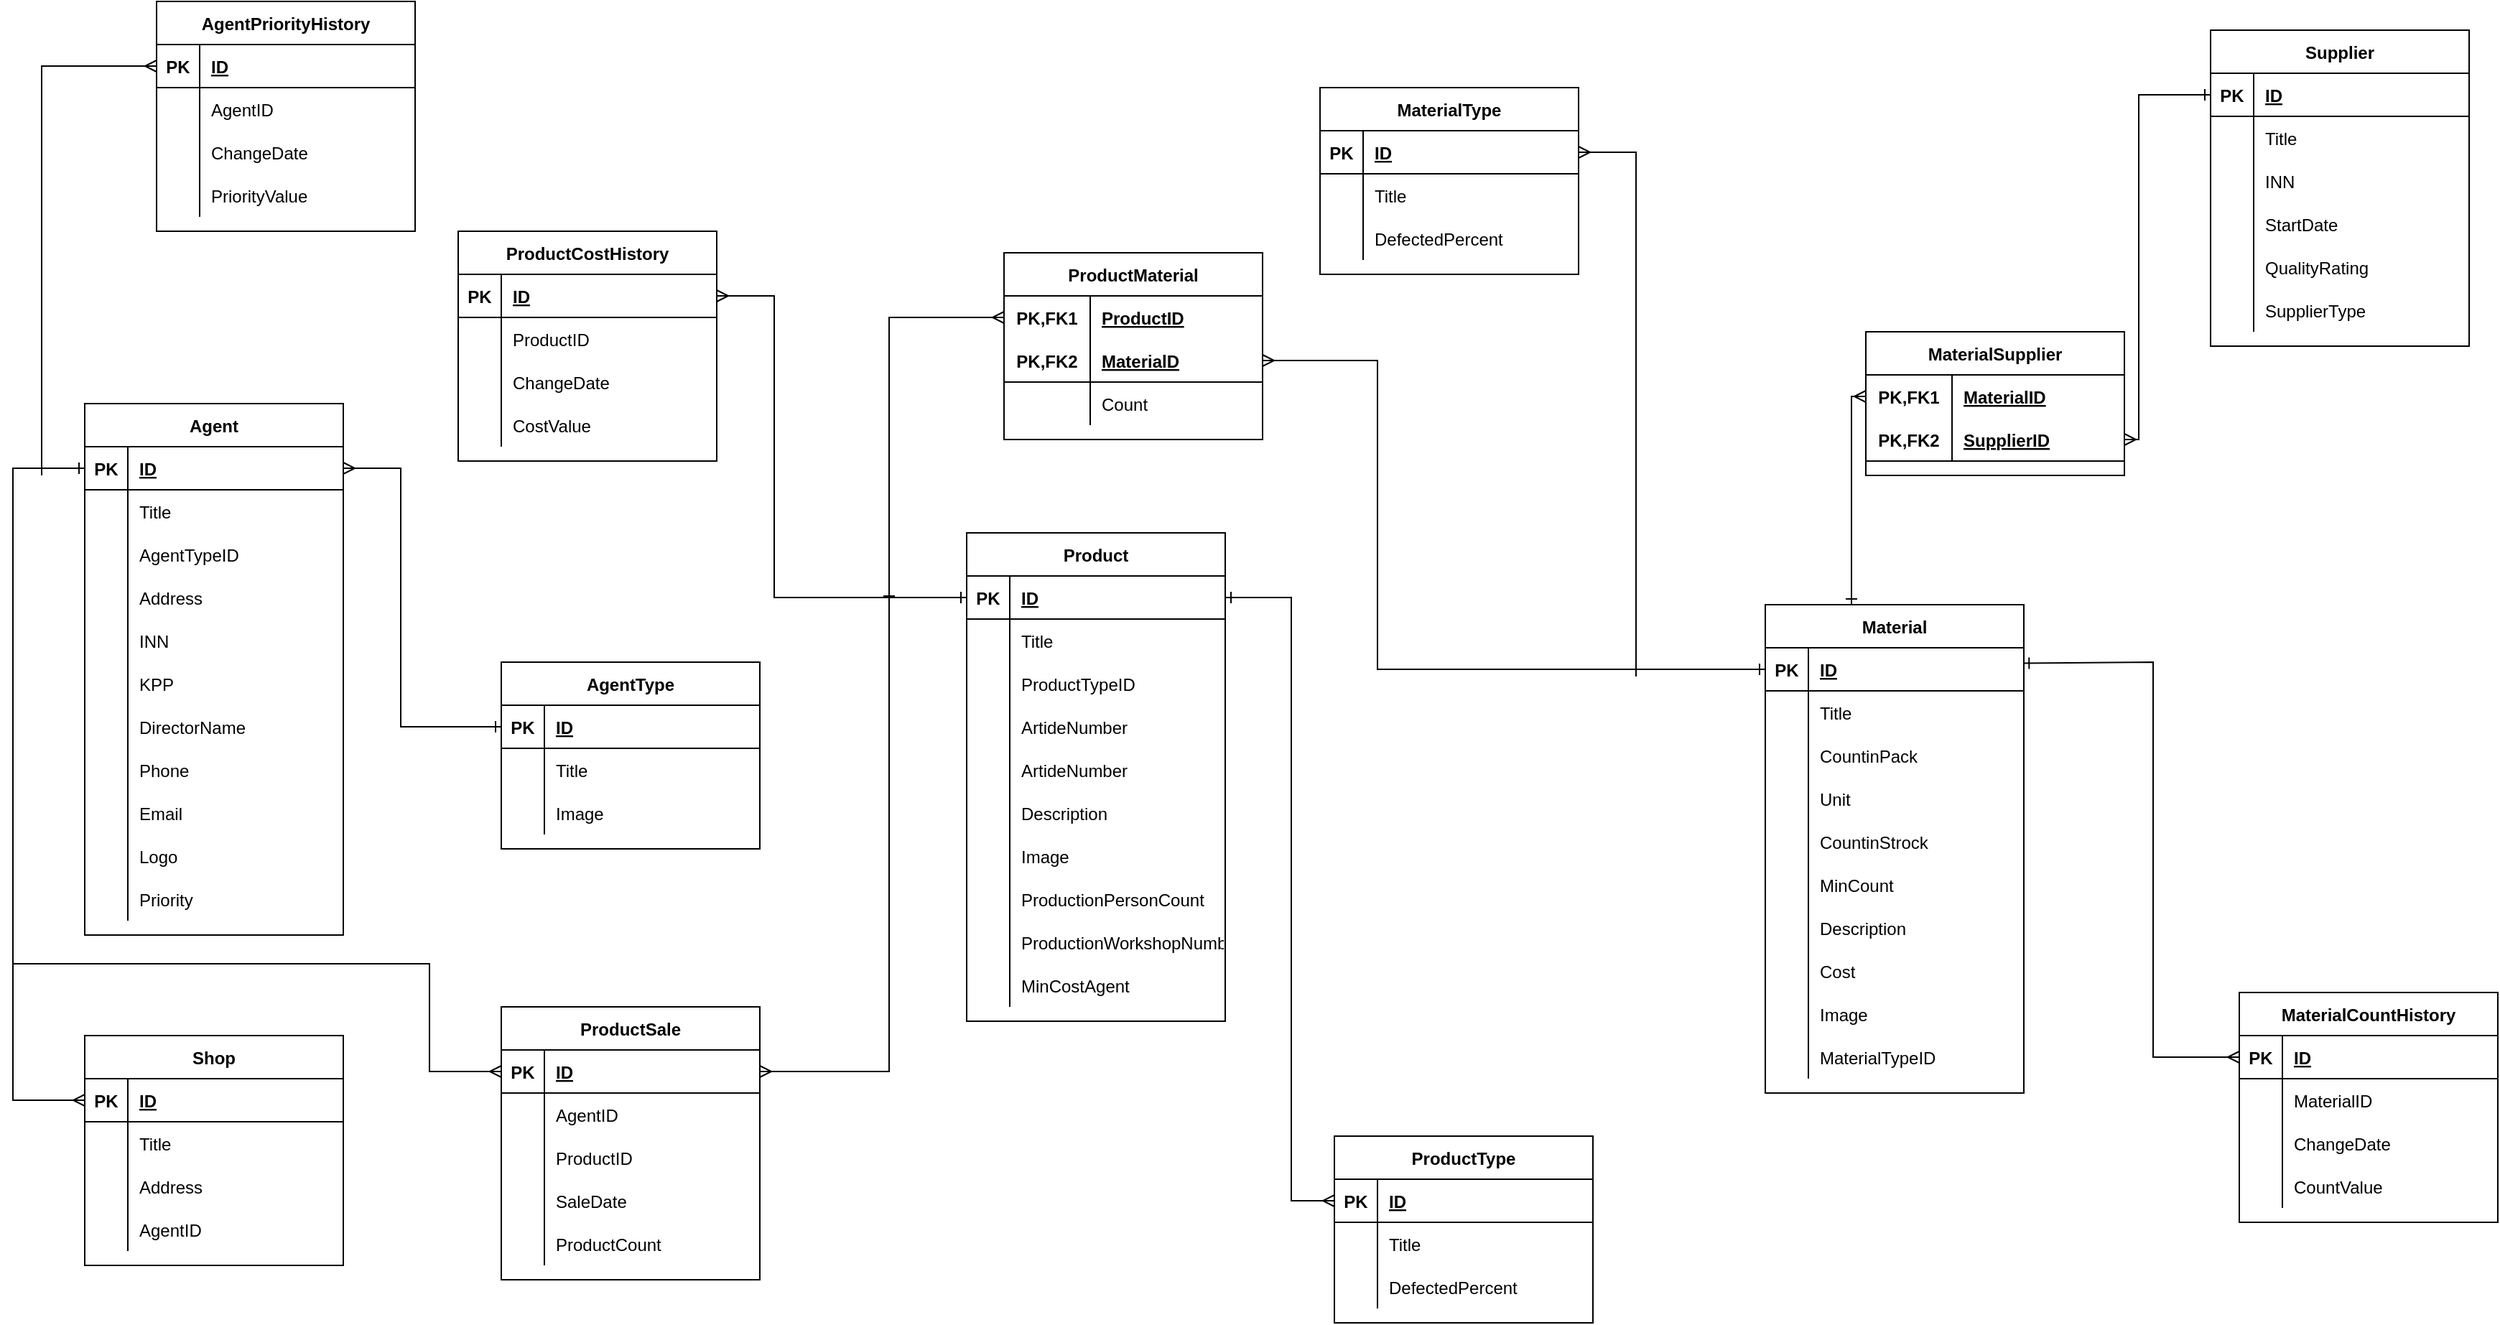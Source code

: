 <mxfile version="20.5.1" type="device"><diagram id="M-6iyeFLxGAa-uRuQF20" name="Страница 1"><mxGraphModel dx="1880" dy="1757" grid="1" gridSize="10" guides="1" tooltips="1" connect="1" arrows="1" fold="1" page="1" pageScale="1" pageWidth="827" pageHeight="1169" math="0" shadow="0"><root><mxCell id="0"/><mxCell id="1" parent="0"/><mxCell id="v-mmoq7QW7z2u4GxTBDp-1" value="Agent" style="shape=table;startSize=30;container=1;collapsible=1;childLayout=tableLayout;fixedRows=1;rowLines=0;fontStyle=1;align=center;resizeLast=1;" parent="1" vertex="1"><mxGeometry x="-200" width="180" height="370" as="geometry"><mxRectangle y="10" width="70" height="30" as="alternateBounds"/></mxGeometry></mxCell><mxCell id="v-mmoq7QW7z2u4GxTBDp-2" value="" style="shape=tableRow;horizontal=0;startSize=0;swimlaneHead=0;swimlaneBody=0;fillColor=none;collapsible=0;dropTarget=0;points=[[0,0.5],[1,0.5]];portConstraint=eastwest;top=0;left=0;right=0;bottom=1;" parent="v-mmoq7QW7z2u4GxTBDp-1" vertex="1"><mxGeometry y="30" width="180" height="30" as="geometry"/></mxCell><mxCell id="v-mmoq7QW7z2u4GxTBDp-3" value="PK" style="shape=partialRectangle;connectable=0;fillColor=none;top=1;left=0;bottom=0;right=0;fontStyle=1;overflow=hidden;" parent="v-mmoq7QW7z2u4GxTBDp-2" vertex="1"><mxGeometry width="30" height="30" as="geometry"><mxRectangle width="30" height="30" as="alternateBounds"/></mxGeometry></mxCell><mxCell id="v-mmoq7QW7z2u4GxTBDp-4" value="ID" style="shape=partialRectangle;connectable=0;fillColor=none;top=0;left=0;bottom=0;right=0;align=left;spacingLeft=6;fontStyle=5;overflow=hidden;" parent="v-mmoq7QW7z2u4GxTBDp-2" vertex="1"><mxGeometry x="30" width="150" height="30" as="geometry"><mxRectangle width="150" height="30" as="alternateBounds"/></mxGeometry></mxCell><mxCell id="v-mmoq7QW7z2u4GxTBDp-5" value="" style="shape=tableRow;horizontal=0;startSize=0;swimlaneHead=0;swimlaneBody=0;fillColor=none;collapsible=0;dropTarget=0;points=[[0,0.5],[1,0.5]];portConstraint=eastwest;top=0;left=0;right=0;bottom=0;" parent="v-mmoq7QW7z2u4GxTBDp-1" vertex="1"><mxGeometry y="60" width="180" height="30" as="geometry"/></mxCell><mxCell id="v-mmoq7QW7z2u4GxTBDp-6" value="" style="shape=partialRectangle;connectable=0;fillColor=none;top=0;left=0;bottom=0;right=0;editable=1;overflow=hidden;" parent="v-mmoq7QW7z2u4GxTBDp-5" vertex="1"><mxGeometry width="30" height="30" as="geometry"><mxRectangle width="30" height="30" as="alternateBounds"/></mxGeometry></mxCell><mxCell id="v-mmoq7QW7z2u4GxTBDp-7" value="Title" style="shape=partialRectangle;connectable=0;fillColor=none;top=0;left=0;bottom=0;right=0;align=left;spacingLeft=6;overflow=hidden;" parent="v-mmoq7QW7z2u4GxTBDp-5" vertex="1"><mxGeometry x="30" width="150" height="30" as="geometry"><mxRectangle width="150" height="30" as="alternateBounds"/></mxGeometry></mxCell><mxCell id="v-mmoq7QW7z2u4GxTBDp-8" value="" style="shape=tableRow;horizontal=0;startSize=0;swimlaneHead=0;swimlaneBody=0;fillColor=none;collapsible=0;dropTarget=0;points=[[0,0.5],[1,0.5]];portConstraint=eastwest;top=0;left=0;right=0;bottom=0;" parent="v-mmoq7QW7z2u4GxTBDp-1" vertex="1"><mxGeometry y="90" width="180" height="30" as="geometry"/></mxCell><mxCell id="v-mmoq7QW7z2u4GxTBDp-9" value="" style="shape=partialRectangle;connectable=0;fillColor=none;top=0;left=0;bottom=0;right=0;editable=1;overflow=hidden;" parent="v-mmoq7QW7z2u4GxTBDp-8" vertex="1"><mxGeometry width="30" height="30" as="geometry"><mxRectangle width="30" height="30" as="alternateBounds"/></mxGeometry></mxCell><mxCell id="v-mmoq7QW7z2u4GxTBDp-10" value="AgentTypeID" style="shape=partialRectangle;connectable=0;fillColor=none;top=0;left=0;bottom=0;right=0;align=left;spacingLeft=6;overflow=hidden;" parent="v-mmoq7QW7z2u4GxTBDp-8" vertex="1"><mxGeometry x="30" width="150" height="30" as="geometry"><mxRectangle width="150" height="30" as="alternateBounds"/></mxGeometry></mxCell><mxCell id="BoI_WdM7KaaL370saZda-14" value="" style="shape=tableRow;horizontal=0;startSize=0;swimlaneHead=0;swimlaneBody=0;fillColor=none;collapsible=0;dropTarget=0;points=[[0,0.5],[1,0.5]];portConstraint=eastwest;top=0;left=0;right=0;bottom=0;" vertex="1" parent="v-mmoq7QW7z2u4GxTBDp-1"><mxGeometry y="120" width="180" height="30" as="geometry"/></mxCell><mxCell id="BoI_WdM7KaaL370saZda-15" value="" style="shape=partialRectangle;connectable=0;fillColor=none;top=0;left=0;bottom=0;right=0;editable=1;overflow=hidden;" vertex="1" parent="BoI_WdM7KaaL370saZda-14"><mxGeometry width="30" height="30" as="geometry"><mxRectangle width="30" height="30" as="alternateBounds"/></mxGeometry></mxCell><mxCell id="BoI_WdM7KaaL370saZda-16" value="Address" style="shape=partialRectangle;connectable=0;fillColor=none;top=0;left=0;bottom=0;right=0;align=left;spacingLeft=6;overflow=hidden;" vertex="1" parent="BoI_WdM7KaaL370saZda-14"><mxGeometry x="30" width="150" height="30" as="geometry"><mxRectangle width="150" height="30" as="alternateBounds"/></mxGeometry></mxCell><mxCell id="BoI_WdM7KaaL370saZda-17" value="" style="shape=tableRow;horizontal=0;startSize=0;swimlaneHead=0;swimlaneBody=0;fillColor=none;collapsible=0;dropTarget=0;points=[[0,0.5],[1,0.5]];portConstraint=eastwest;top=0;left=0;right=0;bottom=0;" vertex="1" parent="v-mmoq7QW7z2u4GxTBDp-1"><mxGeometry y="150" width="180" height="30" as="geometry"/></mxCell><mxCell id="BoI_WdM7KaaL370saZda-18" value="" style="shape=partialRectangle;connectable=0;fillColor=none;top=0;left=0;bottom=0;right=0;editable=1;overflow=hidden;" vertex="1" parent="BoI_WdM7KaaL370saZda-17"><mxGeometry width="30" height="30" as="geometry"><mxRectangle width="30" height="30" as="alternateBounds"/></mxGeometry></mxCell><mxCell id="BoI_WdM7KaaL370saZda-19" value="INN" style="shape=partialRectangle;connectable=0;fillColor=none;top=0;left=0;bottom=0;right=0;align=left;spacingLeft=6;overflow=hidden;" vertex="1" parent="BoI_WdM7KaaL370saZda-17"><mxGeometry x="30" width="150" height="30" as="geometry"><mxRectangle width="150" height="30" as="alternateBounds"/></mxGeometry></mxCell><mxCell id="BoI_WdM7KaaL370saZda-20" value="" style="shape=tableRow;horizontal=0;startSize=0;swimlaneHead=0;swimlaneBody=0;fillColor=none;collapsible=0;dropTarget=0;points=[[0,0.5],[1,0.5]];portConstraint=eastwest;top=0;left=0;right=0;bottom=0;" vertex="1" parent="v-mmoq7QW7z2u4GxTBDp-1"><mxGeometry y="180" width="180" height="30" as="geometry"/></mxCell><mxCell id="BoI_WdM7KaaL370saZda-21" value="" style="shape=partialRectangle;connectable=0;fillColor=none;top=0;left=0;bottom=0;right=0;editable=1;overflow=hidden;" vertex="1" parent="BoI_WdM7KaaL370saZda-20"><mxGeometry width="30" height="30" as="geometry"><mxRectangle width="30" height="30" as="alternateBounds"/></mxGeometry></mxCell><mxCell id="BoI_WdM7KaaL370saZda-22" value="KPP" style="shape=partialRectangle;connectable=0;fillColor=none;top=0;left=0;bottom=0;right=0;align=left;spacingLeft=6;overflow=hidden;" vertex="1" parent="BoI_WdM7KaaL370saZda-20"><mxGeometry x="30" width="150" height="30" as="geometry"><mxRectangle width="150" height="30" as="alternateBounds"/></mxGeometry></mxCell><mxCell id="BoI_WdM7KaaL370saZda-23" value="" style="shape=tableRow;horizontal=0;startSize=0;swimlaneHead=0;swimlaneBody=0;fillColor=none;collapsible=0;dropTarget=0;points=[[0,0.5],[1,0.5]];portConstraint=eastwest;top=0;left=0;right=0;bottom=0;" vertex="1" parent="v-mmoq7QW7z2u4GxTBDp-1"><mxGeometry y="210" width="180" height="30" as="geometry"/></mxCell><mxCell id="BoI_WdM7KaaL370saZda-24" value="" style="shape=partialRectangle;connectable=0;fillColor=none;top=0;left=0;bottom=0;right=0;editable=1;overflow=hidden;" vertex="1" parent="BoI_WdM7KaaL370saZda-23"><mxGeometry width="30" height="30" as="geometry"><mxRectangle width="30" height="30" as="alternateBounds"/></mxGeometry></mxCell><mxCell id="BoI_WdM7KaaL370saZda-25" value="DirectorName" style="shape=partialRectangle;connectable=0;fillColor=none;top=0;left=0;bottom=0;right=0;align=left;spacingLeft=6;overflow=hidden;" vertex="1" parent="BoI_WdM7KaaL370saZda-23"><mxGeometry x="30" width="150" height="30" as="geometry"><mxRectangle width="150" height="30" as="alternateBounds"/></mxGeometry></mxCell><mxCell id="BoI_WdM7KaaL370saZda-26" value="" style="shape=tableRow;horizontal=0;startSize=0;swimlaneHead=0;swimlaneBody=0;fillColor=none;collapsible=0;dropTarget=0;points=[[0,0.5],[1,0.5]];portConstraint=eastwest;top=0;left=0;right=0;bottom=0;" vertex="1" parent="v-mmoq7QW7z2u4GxTBDp-1"><mxGeometry y="240" width="180" height="30" as="geometry"/></mxCell><mxCell id="BoI_WdM7KaaL370saZda-27" value="" style="shape=partialRectangle;connectable=0;fillColor=none;top=0;left=0;bottom=0;right=0;editable=1;overflow=hidden;" vertex="1" parent="BoI_WdM7KaaL370saZda-26"><mxGeometry width="30" height="30" as="geometry"><mxRectangle width="30" height="30" as="alternateBounds"/></mxGeometry></mxCell><mxCell id="BoI_WdM7KaaL370saZda-28" value="Phone" style="shape=partialRectangle;connectable=0;fillColor=none;top=0;left=0;bottom=0;right=0;align=left;spacingLeft=6;overflow=hidden;" vertex="1" parent="BoI_WdM7KaaL370saZda-26"><mxGeometry x="30" width="150" height="30" as="geometry"><mxRectangle width="150" height="30" as="alternateBounds"/></mxGeometry></mxCell><mxCell id="BoI_WdM7KaaL370saZda-29" value="" style="shape=tableRow;horizontal=0;startSize=0;swimlaneHead=0;swimlaneBody=0;fillColor=none;collapsible=0;dropTarget=0;points=[[0,0.5],[1,0.5]];portConstraint=eastwest;top=0;left=0;right=0;bottom=0;" vertex="1" parent="v-mmoq7QW7z2u4GxTBDp-1"><mxGeometry y="270" width="180" height="30" as="geometry"/></mxCell><mxCell id="BoI_WdM7KaaL370saZda-30" value="" style="shape=partialRectangle;connectable=0;fillColor=none;top=0;left=0;bottom=0;right=0;editable=1;overflow=hidden;" vertex="1" parent="BoI_WdM7KaaL370saZda-29"><mxGeometry width="30" height="30" as="geometry"><mxRectangle width="30" height="30" as="alternateBounds"/></mxGeometry></mxCell><mxCell id="BoI_WdM7KaaL370saZda-31" value="Email" style="shape=partialRectangle;connectable=0;fillColor=none;top=0;left=0;bottom=0;right=0;align=left;spacingLeft=6;overflow=hidden;" vertex="1" parent="BoI_WdM7KaaL370saZda-29"><mxGeometry x="30" width="150" height="30" as="geometry"><mxRectangle width="150" height="30" as="alternateBounds"/></mxGeometry></mxCell><mxCell id="BoI_WdM7KaaL370saZda-32" value="" style="shape=tableRow;horizontal=0;startSize=0;swimlaneHead=0;swimlaneBody=0;fillColor=none;collapsible=0;dropTarget=0;points=[[0,0.5],[1,0.5]];portConstraint=eastwest;top=0;left=0;right=0;bottom=0;" vertex="1" parent="v-mmoq7QW7z2u4GxTBDp-1"><mxGeometry y="300" width="180" height="30" as="geometry"/></mxCell><mxCell id="BoI_WdM7KaaL370saZda-33" value="" style="shape=partialRectangle;connectable=0;fillColor=none;top=0;left=0;bottom=0;right=0;editable=1;overflow=hidden;" vertex="1" parent="BoI_WdM7KaaL370saZda-32"><mxGeometry width="30" height="30" as="geometry"><mxRectangle width="30" height="30" as="alternateBounds"/></mxGeometry></mxCell><mxCell id="BoI_WdM7KaaL370saZda-34" value="Logo" style="shape=partialRectangle;connectable=0;fillColor=none;top=0;left=0;bottom=0;right=0;align=left;spacingLeft=6;overflow=hidden;" vertex="1" parent="BoI_WdM7KaaL370saZda-32"><mxGeometry x="30" width="150" height="30" as="geometry"><mxRectangle width="150" height="30" as="alternateBounds"/></mxGeometry></mxCell><mxCell id="v-mmoq7QW7z2u4GxTBDp-11" value="" style="shape=tableRow;horizontal=0;startSize=0;swimlaneHead=0;swimlaneBody=0;fillColor=none;collapsible=0;dropTarget=0;points=[[0,0.5],[1,0.5]];portConstraint=eastwest;top=0;left=0;right=0;bottom=0;" parent="v-mmoq7QW7z2u4GxTBDp-1" vertex="1"><mxGeometry y="330" width="180" height="30" as="geometry"/></mxCell><mxCell id="v-mmoq7QW7z2u4GxTBDp-12" value="" style="shape=partialRectangle;connectable=0;fillColor=none;top=0;left=0;bottom=0;right=0;editable=1;overflow=hidden;" parent="v-mmoq7QW7z2u4GxTBDp-11" vertex="1"><mxGeometry width="30" height="30" as="geometry"><mxRectangle width="30" height="30" as="alternateBounds"/></mxGeometry></mxCell><mxCell id="v-mmoq7QW7z2u4GxTBDp-13" value="Priority" style="shape=partialRectangle;connectable=0;fillColor=none;top=0;left=0;bottom=0;right=0;align=left;spacingLeft=6;overflow=hidden;" parent="v-mmoq7QW7z2u4GxTBDp-11" vertex="1"><mxGeometry x="30" width="150" height="30" as="geometry"><mxRectangle width="150" height="30" as="alternateBounds"/></mxGeometry></mxCell><mxCell id="v-mmoq7QW7z2u4GxTBDp-28" value="AgentPriorityHistory" style="shape=table;startSize=30;container=1;collapsible=1;childLayout=tableLayout;fixedRows=1;rowLines=0;fontStyle=1;align=center;resizeLast=1;" parent="1" vertex="1"><mxGeometry x="-150" y="-280" width="180" height="160" as="geometry"><mxRectangle x="60" y="-170" width="160" height="30" as="alternateBounds"/></mxGeometry></mxCell><mxCell id="v-mmoq7QW7z2u4GxTBDp-29" value="" style="shape=tableRow;horizontal=0;startSize=0;swimlaneHead=0;swimlaneBody=0;fillColor=none;collapsible=0;dropTarget=0;points=[[0,0.5],[1,0.5]];portConstraint=eastwest;top=0;left=0;right=0;bottom=1;" parent="v-mmoq7QW7z2u4GxTBDp-28" vertex="1"><mxGeometry y="30" width="180" height="30" as="geometry"/></mxCell><mxCell id="v-mmoq7QW7z2u4GxTBDp-30" value="PK" style="shape=partialRectangle;connectable=0;fillColor=none;top=0;left=0;bottom=0;right=0;fontStyle=1;overflow=hidden;" parent="v-mmoq7QW7z2u4GxTBDp-29" vertex="1"><mxGeometry width="30" height="30" as="geometry"><mxRectangle width="30" height="30" as="alternateBounds"/></mxGeometry></mxCell><mxCell id="v-mmoq7QW7z2u4GxTBDp-31" value="ID" style="shape=partialRectangle;connectable=0;fillColor=none;top=0;left=0;bottom=0;right=0;align=left;spacingLeft=6;fontStyle=5;overflow=hidden;" parent="v-mmoq7QW7z2u4GxTBDp-29" vertex="1"><mxGeometry x="30" width="150" height="30" as="geometry"><mxRectangle width="150" height="30" as="alternateBounds"/></mxGeometry></mxCell><mxCell id="v-mmoq7QW7z2u4GxTBDp-32" value="" style="shape=tableRow;horizontal=0;startSize=0;swimlaneHead=0;swimlaneBody=0;fillColor=none;collapsible=0;dropTarget=0;points=[[0,0.5],[1,0.5]];portConstraint=eastwest;top=0;left=0;right=0;bottom=0;" parent="v-mmoq7QW7z2u4GxTBDp-28" vertex="1"><mxGeometry y="60" width="180" height="30" as="geometry"/></mxCell><mxCell id="v-mmoq7QW7z2u4GxTBDp-33" value="" style="shape=partialRectangle;connectable=0;fillColor=none;top=0;left=0;bottom=0;right=0;editable=1;overflow=hidden;" parent="v-mmoq7QW7z2u4GxTBDp-32" vertex="1"><mxGeometry width="30" height="30" as="geometry"><mxRectangle width="30" height="30" as="alternateBounds"/></mxGeometry></mxCell><mxCell id="v-mmoq7QW7z2u4GxTBDp-34" value="AgentID" style="shape=partialRectangle;connectable=0;fillColor=none;top=0;left=0;bottom=0;right=0;align=left;spacingLeft=6;overflow=hidden;" parent="v-mmoq7QW7z2u4GxTBDp-32" vertex="1"><mxGeometry x="30" width="150" height="30" as="geometry"><mxRectangle width="150" height="30" as="alternateBounds"/></mxGeometry></mxCell><mxCell id="v-mmoq7QW7z2u4GxTBDp-35" value="" style="shape=tableRow;horizontal=0;startSize=0;swimlaneHead=0;swimlaneBody=0;fillColor=none;collapsible=0;dropTarget=0;points=[[0,0.5],[1,0.5]];portConstraint=eastwest;top=0;left=0;right=0;bottom=0;" parent="v-mmoq7QW7z2u4GxTBDp-28" vertex="1"><mxGeometry y="90" width="180" height="30" as="geometry"/></mxCell><mxCell id="v-mmoq7QW7z2u4GxTBDp-36" value="" style="shape=partialRectangle;connectable=0;fillColor=none;top=0;left=0;bottom=0;right=0;editable=1;overflow=hidden;" parent="v-mmoq7QW7z2u4GxTBDp-35" vertex="1"><mxGeometry width="30" height="30" as="geometry"><mxRectangle width="30" height="30" as="alternateBounds"/></mxGeometry></mxCell><mxCell id="v-mmoq7QW7z2u4GxTBDp-37" value="ChangeDate" style="shape=partialRectangle;connectable=0;fillColor=none;top=0;left=0;bottom=0;right=0;align=left;spacingLeft=6;overflow=hidden;" parent="v-mmoq7QW7z2u4GxTBDp-35" vertex="1"><mxGeometry x="30" width="150" height="30" as="geometry"><mxRectangle width="150" height="30" as="alternateBounds"/></mxGeometry></mxCell><mxCell id="v-mmoq7QW7z2u4GxTBDp-38" value="" style="shape=tableRow;horizontal=0;startSize=0;swimlaneHead=0;swimlaneBody=0;fillColor=none;collapsible=0;dropTarget=0;points=[[0,0.5],[1,0.5]];portConstraint=eastwest;top=0;left=0;right=0;bottom=0;" parent="v-mmoq7QW7z2u4GxTBDp-28" vertex="1"><mxGeometry y="120" width="180" height="30" as="geometry"/></mxCell><mxCell id="v-mmoq7QW7z2u4GxTBDp-39" value="" style="shape=partialRectangle;connectable=0;fillColor=none;top=0;left=0;bottom=0;right=0;editable=1;overflow=hidden;" parent="v-mmoq7QW7z2u4GxTBDp-38" vertex="1"><mxGeometry width="30" height="30" as="geometry"><mxRectangle width="30" height="30" as="alternateBounds"/></mxGeometry></mxCell><mxCell id="v-mmoq7QW7z2u4GxTBDp-40" value="PriorityValue" style="shape=partialRectangle;connectable=0;fillColor=none;top=0;left=0;bottom=0;right=0;align=left;spacingLeft=6;overflow=hidden;" parent="v-mmoq7QW7z2u4GxTBDp-38" vertex="1"><mxGeometry x="30" width="150" height="30" as="geometry"><mxRectangle width="150" height="30" as="alternateBounds"/></mxGeometry></mxCell><mxCell id="v-mmoq7QW7z2u4GxTBDp-41" value="" style="fontSize=12;html=1;endArrow=ERmany;startArrow=none;rounded=0;entryX=0;entryY=0.5;entryDx=0;entryDy=0;startFill=0;endFill=0;" parent="1" target="v-mmoq7QW7z2u4GxTBDp-29" edge="1"><mxGeometry width="100" height="100" relative="1" as="geometry"><mxPoint x="-230" y="50" as="sourcePoint"/><mxPoint x="160" as="targetPoint"/><Array as="points"><mxPoint x="-230" y="-140"/><mxPoint x="-230" y="-235"/></Array></mxGeometry></mxCell><mxCell id="v-mmoq7QW7z2u4GxTBDp-42" value="AgentType" style="shape=table;startSize=30;container=1;collapsible=1;childLayout=tableLayout;fixedRows=1;rowLines=0;fontStyle=1;align=center;resizeLast=1;" parent="1" vertex="1"><mxGeometry x="90" y="180" width="180" height="130" as="geometry"/></mxCell><mxCell id="v-mmoq7QW7z2u4GxTBDp-43" value="" style="shape=tableRow;horizontal=0;startSize=0;swimlaneHead=0;swimlaneBody=0;fillColor=none;collapsible=0;dropTarget=0;points=[[0,0.5],[1,0.5]];portConstraint=eastwest;top=0;left=0;right=0;bottom=1;" parent="v-mmoq7QW7z2u4GxTBDp-42" vertex="1"><mxGeometry y="30" width="180" height="30" as="geometry"/></mxCell><mxCell id="v-mmoq7QW7z2u4GxTBDp-44" value="PK" style="shape=partialRectangle;connectable=0;fillColor=none;top=0;left=0;bottom=0;right=0;fontStyle=1;overflow=hidden;" parent="v-mmoq7QW7z2u4GxTBDp-43" vertex="1"><mxGeometry width="30" height="30" as="geometry"><mxRectangle width="30" height="30" as="alternateBounds"/></mxGeometry></mxCell><mxCell id="v-mmoq7QW7z2u4GxTBDp-45" value="ID" style="shape=partialRectangle;connectable=0;fillColor=none;top=0;left=0;bottom=0;right=0;align=left;spacingLeft=6;fontStyle=5;overflow=hidden;" parent="v-mmoq7QW7z2u4GxTBDp-43" vertex="1"><mxGeometry x="30" width="150" height="30" as="geometry"><mxRectangle width="150" height="30" as="alternateBounds"/></mxGeometry></mxCell><mxCell id="v-mmoq7QW7z2u4GxTBDp-46" value="" style="shape=tableRow;horizontal=0;startSize=0;swimlaneHead=0;swimlaneBody=0;fillColor=none;collapsible=0;dropTarget=0;points=[[0,0.5],[1,0.5]];portConstraint=eastwest;top=0;left=0;right=0;bottom=0;" parent="v-mmoq7QW7z2u4GxTBDp-42" vertex="1"><mxGeometry y="60" width="180" height="30" as="geometry"/></mxCell><mxCell id="v-mmoq7QW7z2u4GxTBDp-47" value="" style="shape=partialRectangle;connectable=0;fillColor=none;top=0;left=0;bottom=0;right=0;editable=1;overflow=hidden;" parent="v-mmoq7QW7z2u4GxTBDp-46" vertex="1"><mxGeometry width="30" height="30" as="geometry"><mxRectangle width="30" height="30" as="alternateBounds"/></mxGeometry></mxCell><mxCell id="v-mmoq7QW7z2u4GxTBDp-48" value="Title" style="shape=partialRectangle;connectable=0;fillColor=none;top=0;left=0;bottom=0;right=0;align=left;spacingLeft=6;overflow=hidden;" parent="v-mmoq7QW7z2u4GxTBDp-46" vertex="1"><mxGeometry x="30" width="150" height="30" as="geometry"><mxRectangle width="150" height="30" as="alternateBounds"/></mxGeometry></mxCell><mxCell id="v-mmoq7QW7z2u4GxTBDp-49" value="" style="shape=tableRow;horizontal=0;startSize=0;swimlaneHead=0;swimlaneBody=0;fillColor=none;collapsible=0;dropTarget=0;points=[[0,0.5],[1,0.5]];portConstraint=eastwest;top=0;left=0;right=0;bottom=0;" parent="v-mmoq7QW7z2u4GxTBDp-42" vertex="1"><mxGeometry y="90" width="180" height="30" as="geometry"/></mxCell><mxCell id="v-mmoq7QW7z2u4GxTBDp-50" value="" style="shape=partialRectangle;connectable=0;fillColor=none;top=0;left=0;bottom=0;right=0;editable=1;overflow=hidden;" parent="v-mmoq7QW7z2u4GxTBDp-49" vertex="1"><mxGeometry width="30" height="30" as="geometry"><mxRectangle width="30" height="30" as="alternateBounds"/></mxGeometry></mxCell><mxCell id="v-mmoq7QW7z2u4GxTBDp-51" value="Image" style="shape=partialRectangle;connectable=0;fillColor=none;top=0;left=0;bottom=0;right=0;align=left;spacingLeft=6;overflow=hidden;" parent="v-mmoq7QW7z2u4GxTBDp-49" vertex="1"><mxGeometry x="30" width="150" height="30" as="geometry"><mxRectangle width="150" height="30" as="alternateBounds"/></mxGeometry></mxCell><mxCell id="v-mmoq7QW7z2u4GxTBDp-55" value="" style="fontSize=12;html=1;endArrow=ERmany;startArrow=ERone;rounded=0;entryX=1;entryY=0.5;entryDx=0;entryDy=0;exitX=0;exitY=0.5;exitDx=0;exitDy=0;startFill=0;endFill=0;" parent="1" source="v-mmoq7QW7z2u4GxTBDp-43" target="v-mmoq7QW7z2u4GxTBDp-2" edge="1"><mxGeometry width="100" height="100" relative="1" as="geometry"><mxPoint x="160" y="130" as="sourcePoint"/><mxPoint x="160" as="targetPoint"/><Array as="points"><mxPoint x="20" y="225"/><mxPoint x="20" y="45"/></Array></mxGeometry></mxCell><mxCell id="v-mmoq7QW7z2u4GxTBDp-56" value="Shop" style="shape=table;startSize=30;container=1;collapsible=1;childLayout=tableLayout;fixedRows=1;rowLines=0;fontStyle=1;align=center;resizeLast=1;" parent="1" vertex="1"><mxGeometry x="-200" y="440" width="180" height="160" as="geometry"/></mxCell><mxCell id="v-mmoq7QW7z2u4GxTBDp-57" value="" style="shape=tableRow;horizontal=0;startSize=0;swimlaneHead=0;swimlaneBody=0;fillColor=none;collapsible=0;dropTarget=0;points=[[0,0.5],[1,0.5]];portConstraint=eastwest;top=0;left=0;right=0;bottom=1;" parent="v-mmoq7QW7z2u4GxTBDp-56" vertex="1"><mxGeometry y="30" width="180" height="30" as="geometry"/></mxCell><mxCell id="v-mmoq7QW7z2u4GxTBDp-58" value="PK" style="shape=partialRectangle;connectable=0;fillColor=none;top=0;left=0;bottom=0;right=0;fontStyle=1;overflow=hidden;" parent="v-mmoq7QW7z2u4GxTBDp-57" vertex="1"><mxGeometry width="30" height="30" as="geometry"><mxRectangle width="30" height="30" as="alternateBounds"/></mxGeometry></mxCell><mxCell id="v-mmoq7QW7z2u4GxTBDp-59" value="ID" style="shape=partialRectangle;connectable=0;fillColor=none;top=0;left=0;bottom=0;right=0;align=left;spacingLeft=6;fontStyle=5;overflow=hidden;" parent="v-mmoq7QW7z2u4GxTBDp-57" vertex="1"><mxGeometry x="30" width="150" height="30" as="geometry"><mxRectangle width="150" height="30" as="alternateBounds"/></mxGeometry></mxCell><mxCell id="v-mmoq7QW7z2u4GxTBDp-60" value="" style="shape=tableRow;horizontal=0;startSize=0;swimlaneHead=0;swimlaneBody=0;fillColor=none;collapsible=0;dropTarget=0;points=[[0,0.5],[1,0.5]];portConstraint=eastwest;top=0;left=0;right=0;bottom=0;" parent="v-mmoq7QW7z2u4GxTBDp-56" vertex="1"><mxGeometry y="60" width="180" height="30" as="geometry"/></mxCell><mxCell id="v-mmoq7QW7z2u4GxTBDp-61" value="" style="shape=partialRectangle;connectable=0;fillColor=none;top=0;left=0;bottom=0;right=0;editable=1;overflow=hidden;" parent="v-mmoq7QW7z2u4GxTBDp-60" vertex="1"><mxGeometry width="30" height="30" as="geometry"><mxRectangle width="30" height="30" as="alternateBounds"/></mxGeometry></mxCell><mxCell id="v-mmoq7QW7z2u4GxTBDp-62" value="Title" style="shape=partialRectangle;connectable=0;fillColor=none;top=0;left=0;bottom=0;right=0;align=left;spacingLeft=6;overflow=hidden;" parent="v-mmoq7QW7z2u4GxTBDp-60" vertex="1"><mxGeometry x="30" width="150" height="30" as="geometry"><mxRectangle width="150" height="30" as="alternateBounds"/></mxGeometry></mxCell><mxCell id="v-mmoq7QW7z2u4GxTBDp-63" value="" style="shape=tableRow;horizontal=0;startSize=0;swimlaneHead=0;swimlaneBody=0;fillColor=none;collapsible=0;dropTarget=0;points=[[0,0.5],[1,0.5]];portConstraint=eastwest;top=0;left=0;right=0;bottom=0;" parent="v-mmoq7QW7z2u4GxTBDp-56" vertex="1"><mxGeometry y="90" width="180" height="30" as="geometry"/></mxCell><mxCell id="v-mmoq7QW7z2u4GxTBDp-64" value="" style="shape=partialRectangle;connectable=0;fillColor=none;top=0;left=0;bottom=0;right=0;editable=1;overflow=hidden;" parent="v-mmoq7QW7z2u4GxTBDp-63" vertex="1"><mxGeometry width="30" height="30" as="geometry"><mxRectangle width="30" height="30" as="alternateBounds"/></mxGeometry></mxCell><mxCell id="v-mmoq7QW7z2u4GxTBDp-65" value="Address" style="shape=partialRectangle;connectable=0;fillColor=none;top=0;left=0;bottom=0;right=0;align=left;spacingLeft=6;overflow=hidden;" parent="v-mmoq7QW7z2u4GxTBDp-63" vertex="1"><mxGeometry x="30" width="150" height="30" as="geometry"><mxRectangle width="150" height="30" as="alternateBounds"/></mxGeometry></mxCell><mxCell id="v-mmoq7QW7z2u4GxTBDp-66" value="" style="shape=tableRow;horizontal=0;startSize=0;swimlaneHead=0;swimlaneBody=0;fillColor=none;collapsible=0;dropTarget=0;points=[[0,0.5],[1,0.5]];portConstraint=eastwest;top=0;left=0;right=0;bottom=0;" parent="v-mmoq7QW7z2u4GxTBDp-56" vertex="1"><mxGeometry y="120" width="180" height="30" as="geometry"/></mxCell><mxCell id="v-mmoq7QW7z2u4GxTBDp-67" value="" style="shape=partialRectangle;connectable=0;fillColor=none;top=0;left=0;bottom=0;right=0;editable=1;overflow=hidden;" parent="v-mmoq7QW7z2u4GxTBDp-66" vertex="1"><mxGeometry width="30" height="30" as="geometry"><mxRectangle width="30" height="30" as="alternateBounds"/></mxGeometry></mxCell><mxCell id="v-mmoq7QW7z2u4GxTBDp-68" value="AgentID" style="shape=partialRectangle;connectable=0;fillColor=none;top=0;left=0;bottom=0;right=0;align=left;spacingLeft=6;overflow=hidden;" parent="v-mmoq7QW7z2u4GxTBDp-66" vertex="1"><mxGeometry x="30" width="150" height="30" as="geometry"><mxRectangle width="150" height="30" as="alternateBounds"/></mxGeometry></mxCell><mxCell id="v-mmoq7QW7z2u4GxTBDp-69" value="" style="fontSize=12;html=1;endArrow=ERmany;startArrow=ERone;rounded=0;startFill=0;endFill=0;exitX=0;exitY=0.5;exitDx=0;exitDy=0;entryX=0;entryY=0.5;entryDx=0;entryDy=0;" parent="1" target="v-mmoq7QW7z2u4GxTBDp-57" edge="1" source="v-mmoq7QW7z2u4GxTBDp-2"><mxGeometry width="100" height="100" relative="1" as="geometry"><mxPoint x="30" y="280" as="sourcePoint"/><mxPoint x="-250" y="500" as="targetPoint"/><Array as="points"><mxPoint x="-250" y="45"/><mxPoint x="-250" y="320"/><mxPoint x="-250" y="485"/></Array></mxGeometry></mxCell><mxCell id="v-mmoq7QW7z2u4GxTBDp-70" value="ProductSale" style="shape=table;startSize=30;container=1;collapsible=1;childLayout=tableLayout;fixedRows=1;rowLines=0;fontStyle=1;align=center;resizeLast=1;" parent="1" vertex="1"><mxGeometry x="90" y="420" width="180" height="190" as="geometry"/></mxCell><mxCell id="v-mmoq7QW7z2u4GxTBDp-71" value="" style="shape=tableRow;horizontal=0;startSize=0;swimlaneHead=0;swimlaneBody=0;fillColor=none;collapsible=0;dropTarget=0;points=[[0,0.5],[1,0.5]];portConstraint=eastwest;top=0;left=0;right=0;bottom=1;" parent="v-mmoq7QW7z2u4GxTBDp-70" vertex="1"><mxGeometry y="30" width="180" height="30" as="geometry"/></mxCell><mxCell id="v-mmoq7QW7z2u4GxTBDp-72" value="PK" style="shape=partialRectangle;connectable=0;fillColor=none;top=0;left=0;bottom=0;right=0;fontStyle=1;overflow=hidden;" parent="v-mmoq7QW7z2u4GxTBDp-71" vertex="1"><mxGeometry width="30" height="30" as="geometry"><mxRectangle width="30" height="30" as="alternateBounds"/></mxGeometry></mxCell><mxCell id="v-mmoq7QW7z2u4GxTBDp-73" value="ID" style="shape=partialRectangle;connectable=0;fillColor=none;top=0;left=0;bottom=0;right=0;align=left;spacingLeft=6;fontStyle=5;overflow=hidden;" parent="v-mmoq7QW7z2u4GxTBDp-71" vertex="1"><mxGeometry x="30" width="150" height="30" as="geometry"><mxRectangle width="150" height="30" as="alternateBounds"/></mxGeometry></mxCell><mxCell id="v-mmoq7QW7z2u4GxTBDp-74" value="" style="shape=tableRow;horizontal=0;startSize=0;swimlaneHead=0;swimlaneBody=0;fillColor=none;collapsible=0;dropTarget=0;points=[[0,0.5],[1,0.5]];portConstraint=eastwest;top=0;left=0;right=0;bottom=0;" parent="v-mmoq7QW7z2u4GxTBDp-70" vertex="1"><mxGeometry y="60" width="180" height="30" as="geometry"/></mxCell><mxCell id="v-mmoq7QW7z2u4GxTBDp-75" value="" style="shape=partialRectangle;connectable=0;fillColor=none;top=0;left=0;bottom=0;right=0;editable=1;overflow=hidden;" parent="v-mmoq7QW7z2u4GxTBDp-74" vertex="1"><mxGeometry width="30" height="30" as="geometry"><mxRectangle width="30" height="30" as="alternateBounds"/></mxGeometry></mxCell><mxCell id="v-mmoq7QW7z2u4GxTBDp-76" value="AgentID" style="shape=partialRectangle;connectable=0;fillColor=none;top=0;left=0;bottom=0;right=0;align=left;spacingLeft=6;overflow=hidden;" parent="v-mmoq7QW7z2u4GxTBDp-74" vertex="1"><mxGeometry x="30" width="150" height="30" as="geometry"><mxRectangle width="150" height="30" as="alternateBounds"/></mxGeometry></mxCell><mxCell id="v-mmoq7QW7z2u4GxTBDp-77" value="" style="shape=tableRow;horizontal=0;startSize=0;swimlaneHead=0;swimlaneBody=0;fillColor=none;collapsible=0;dropTarget=0;points=[[0,0.5],[1,0.5]];portConstraint=eastwest;top=0;left=0;right=0;bottom=0;" parent="v-mmoq7QW7z2u4GxTBDp-70" vertex="1"><mxGeometry y="90" width="180" height="30" as="geometry"/></mxCell><mxCell id="v-mmoq7QW7z2u4GxTBDp-78" value="" style="shape=partialRectangle;connectable=0;fillColor=none;top=0;left=0;bottom=0;right=0;editable=1;overflow=hidden;" parent="v-mmoq7QW7z2u4GxTBDp-77" vertex="1"><mxGeometry width="30" height="30" as="geometry"><mxRectangle width="30" height="30" as="alternateBounds"/></mxGeometry></mxCell><mxCell id="v-mmoq7QW7z2u4GxTBDp-79" value="ProductID" style="shape=partialRectangle;connectable=0;fillColor=none;top=0;left=0;bottom=0;right=0;align=left;spacingLeft=6;overflow=hidden;" parent="v-mmoq7QW7z2u4GxTBDp-77" vertex="1"><mxGeometry x="30" width="150" height="30" as="geometry"><mxRectangle width="150" height="30" as="alternateBounds"/></mxGeometry></mxCell><mxCell id="v-mmoq7QW7z2u4GxTBDp-80" value="" style="shape=tableRow;horizontal=0;startSize=0;swimlaneHead=0;swimlaneBody=0;fillColor=none;collapsible=0;dropTarget=0;points=[[0,0.5],[1,0.5]];portConstraint=eastwest;top=0;left=0;right=0;bottom=0;" parent="v-mmoq7QW7z2u4GxTBDp-70" vertex="1"><mxGeometry y="120" width="180" height="30" as="geometry"/></mxCell><mxCell id="v-mmoq7QW7z2u4GxTBDp-81" value="" style="shape=partialRectangle;connectable=0;fillColor=none;top=0;left=0;bottom=0;right=0;editable=1;overflow=hidden;" parent="v-mmoq7QW7z2u4GxTBDp-80" vertex="1"><mxGeometry width="30" height="30" as="geometry"><mxRectangle width="30" height="30" as="alternateBounds"/></mxGeometry></mxCell><mxCell id="v-mmoq7QW7z2u4GxTBDp-82" value="SaleDate" style="shape=partialRectangle;connectable=0;fillColor=none;top=0;left=0;bottom=0;right=0;align=left;spacingLeft=6;overflow=hidden;" parent="v-mmoq7QW7z2u4GxTBDp-80" vertex="1"><mxGeometry x="30" width="150" height="30" as="geometry"><mxRectangle width="150" height="30" as="alternateBounds"/></mxGeometry></mxCell><mxCell id="BoI_WdM7KaaL370saZda-35" value="" style="shape=tableRow;horizontal=0;startSize=0;swimlaneHead=0;swimlaneBody=0;fillColor=none;collapsible=0;dropTarget=0;points=[[0,0.5],[1,0.5]];portConstraint=eastwest;top=0;left=0;right=0;bottom=0;" vertex="1" parent="v-mmoq7QW7z2u4GxTBDp-70"><mxGeometry y="150" width="180" height="30" as="geometry"/></mxCell><mxCell id="BoI_WdM7KaaL370saZda-36" value="" style="shape=partialRectangle;connectable=0;fillColor=none;top=0;left=0;bottom=0;right=0;editable=1;overflow=hidden;" vertex="1" parent="BoI_WdM7KaaL370saZda-35"><mxGeometry width="30" height="30" as="geometry"><mxRectangle width="30" height="30" as="alternateBounds"/></mxGeometry></mxCell><mxCell id="BoI_WdM7KaaL370saZda-37" value="ProductCount" style="shape=partialRectangle;connectable=0;fillColor=none;top=0;left=0;bottom=0;right=0;align=left;spacingLeft=6;overflow=hidden;" vertex="1" parent="BoI_WdM7KaaL370saZda-35"><mxGeometry x="30" width="150" height="30" as="geometry"><mxRectangle width="150" height="30" as="alternateBounds"/></mxGeometry></mxCell><mxCell id="v-mmoq7QW7z2u4GxTBDp-84" value="Product" style="shape=table;startSize=30;container=1;collapsible=1;childLayout=tableLayout;fixedRows=1;rowLines=0;fontStyle=1;align=center;resizeLast=1;" parent="1" vertex="1"><mxGeometry x="414" y="90" width="180" height="340" as="geometry"><mxRectangle x="520" y="70" width="90" height="30" as="alternateBounds"/></mxGeometry></mxCell><mxCell id="v-mmoq7QW7z2u4GxTBDp-85" value="" style="shape=tableRow;horizontal=0;startSize=0;swimlaneHead=0;swimlaneBody=0;fillColor=none;collapsible=0;dropTarget=0;points=[[0,0.5],[1,0.5]];portConstraint=eastwest;top=0;left=0;right=0;bottom=1;" parent="v-mmoq7QW7z2u4GxTBDp-84" vertex="1"><mxGeometry y="30" width="180" height="30" as="geometry"/></mxCell><mxCell id="v-mmoq7QW7z2u4GxTBDp-86" value="PK" style="shape=partialRectangle;connectable=0;fillColor=none;top=0;left=0;bottom=0;right=0;fontStyle=1;overflow=hidden;" parent="v-mmoq7QW7z2u4GxTBDp-85" vertex="1"><mxGeometry width="30" height="30" as="geometry"><mxRectangle width="30" height="30" as="alternateBounds"/></mxGeometry></mxCell><mxCell id="v-mmoq7QW7z2u4GxTBDp-87" value="ID" style="shape=partialRectangle;connectable=0;fillColor=none;top=0;left=0;bottom=0;right=0;align=left;spacingLeft=6;fontStyle=5;overflow=hidden;" parent="v-mmoq7QW7z2u4GxTBDp-85" vertex="1"><mxGeometry x="30" width="150" height="30" as="geometry"><mxRectangle width="150" height="30" as="alternateBounds"/></mxGeometry></mxCell><mxCell id="v-mmoq7QW7z2u4GxTBDp-88" value="" style="shape=tableRow;horizontal=0;startSize=0;swimlaneHead=0;swimlaneBody=0;fillColor=none;collapsible=0;dropTarget=0;points=[[0,0.5],[1,0.5]];portConstraint=eastwest;top=0;left=0;right=0;bottom=0;" parent="v-mmoq7QW7z2u4GxTBDp-84" vertex="1"><mxGeometry y="60" width="180" height="30" as="geometry"/></mxCell><mxCell id="v-mmoq7QW7z2u4GxTBDp-89" value="" style="shape=partialRectangle;connectable=0;fillColor=none;top=0;left=0;bottom=0;right=0;editable=1;overflow=hidden;" parent="v-mmoq7QW7z2u4GxTBDp-88" vertex="1"><mxGeometry width="30" height="30" as="geometry"><mxRectangle width="30" height="30" as="alternateBounds"/></mxGeometry></mxCell><mxCell id="v-mmoq7QW7z2u4GxTBDp-90" value="Title" style="shape=partialRectangle;connectable=0;fillColor=none;top=0;left=0;bottom=0;right=0;align=left;spacingLeft=6;overflow=hidden;" parent="v-mmoq7QW7z2u4GxTBDp-88" vertex="1"><mxGeometry x="30" width="150" height="30" as="geometry"><mxRectangle width="150" height="30" as="alternateBounds"/></mxGeometry></mxCell><mxCell id="v-mmoq7QW7z2u4GxTBDp-91" value="" style="shape=tableRow;horizontal=0;startSize=0;swimlaneHead=0;swimlaneBody=0;fillColor=none;collapsible=0;dropTarget=0;points=[[0,0.5],[1,0.5]];portConstraint=eastwest;top=0;left=0;right=0;bottom=0;" parent="v-mmoq7QW7z2u4GxTBDp-84" vertex="1"><mxGeometry y="90" width="180" height="30" as="geometry"/></mxCell><mxCell id="v-mmoq7QW7z2u4GxTBDp-92" value="" style="shape=partialRectangle;connectable=0;fillColor=none;top=0;left=0;bottom=0;right=0;editable=1;overflow=hidden;" parent="v-mmoq7QW7z2u4GxTBDp-91" vertex="1"><mxGeometry width="30" height="30" as="geometry"><mxRectangle width="30" height="30" as="alternateBounds"/></mxGeometry></mxCell><mxCell id="v-mmoq7QW7z2u4GxTBDp-93" value="ProductTypeID" style="shape=partialRectangle;connectable=0;fillColor=none;top=0;left=0;bottom=0;right=0;align=left;spacingLeft=6;overflow=hidden;" parent="v-mmoq7QW7z2u4GxTBDp-91" vertex="1"><mxGeometry x="30" width="150" height="30" as="geometry"><mxRectangle width="150" height="30" as="alternateBounds"/></mxGeometry></mxCell><mxCell id="v-mmoq7QW7z2u4GxTBDp-94" value="" style="shape=tableRow;horizontal=0;startSize=0;swimlaneHead=0;swimlaneBody=0;fillColor=none;collapsible=0;dropTarget=0;points=[[0,0.5],[1,0.5]];portConstraint=eastwest;top=0;left=0;right=0;bottom=0;" parent="v-mmoq7QW7z2u4GxTBDp-84" vertex="1"><mxGeometry y="120" width="180" height="30" as="geometry"/></mxCell><mxCell id="v-mmoq7QW7z2u4GxTBDp-95" value="" style="shape=partialRectangle;connectable=0;fillColor=none;top=0;left=0;bottom=0;right=0;editable=1;overflow=hidden;" parent="v-mmoq7QW7z2u4GxTBDp-94" vertex="1"><mxGeometry width="30" height="30" as="geometry"><mxRectangle width="30" height="30" as="alternateBounds"/></mxGeometry></mxCell><mxCell id="v-mmoq7QW7z2u4GxTBDp-96" value="ArtideNumber" style="shape=partialRectangle;connectable=0;fillColor=none;top=0;left=0;bottom=0;right=0;align=left;spacingLeft=6;overflow=hidden;" parent="v-mmoq7QW7z2u4GxTBDp-94" vertex="1"><mxGeometry x="30" width="150" height="30" as="geometry"><mxRectangle width="150" height="30" as="alternateBounds"/></mxGeometry></mxCell><mxCell id="BoI_WdM7KaaL370saZda-40" value="" style="shape=tableRow;horizontal=0;startSize=0;swimlaneHead=0;swimlaneBody=0;fillColor=none;collapsible=0;dropTarget=0;points=[[0,0.5],[1,0.5]];portConstraint=eastwest;top=0;left=0;right=0;bottom=0;" vertex="1" parent="v-mmoq7QW7z2u4GxTBDp-84"><mxGeometry y="150" width="180" height="30" as="geometry"/></mxCell><mxCell id="BoI_WdM7KaaL370saZda-41" value="" style="shape=partialRectangle;connectable=0;fillColor=none;top=0;left=0;bottom=0;right=0;editable=1;overflow=hidden;" vertex="1" parent="BoI_WdM7KaaL370saZda-40"><mxGeometry width="30" height="30" as="geometry"><mxRectangle width="30" height="30" as="alternateBounds"/></mxGeometry></mxCell><mxCell id="BoI_WdM7KaaL370saZda-42" value="ArtideNumber" style="shape=partialRectangle;connectable=0;fillColor=none;top=0;left=0;bottom=0;right=0;align=left;spacingLeft=6;overflow=hidden;" vertex="1" parent="BoI_WdM7KaaL370saZda-40"><mxGeometry x="30" width="150" height="30" as="geometry"><mxRectangle width="150" height="30" as="alternateBounds"/></mxGeometry></mxCell><mxCell id="v-mmoq7QW7z2u4GxTBDp-110" style="shape=tableRow;horizontal=0;startSize=0;swimlaneHead=0;swimlaneBody=0;fillColor=none;collapsible=0;dropTarget=0;points=[[0,0.5],[1,0.5]];portConstraint=eastwest;top=0;left=0;right=0;bottom=0;" parent="v-mmoq7QW7z2u4GxTBDp-84" vertex="1"><mxGeometry y="180" width="180" height="30" as="geometry"/></mxCell><mxCell id="v-mmoq7QW7z2u4GxTBDp-111" style="shape=partialRectangle;connectable=0;fillColor=none;top=0;left=0;bottom=0;right=0;editable=1;overflow=hidden;" parent="v-mmoq7QW7z2u4GxTBDp-110" vertex="1"><mxGeometry width="30" height="30" as="geometry"><mxRectangle width="30" height="30" as="alternateBounds"/></mxGeometry></mxCell><mxCell id="v-mmoq7QW7z2u4GxTBDp-112" value="Description" style="shape=partialRectangle;connectable=0;fillColor=none;top=0;left=0;bottom=0;right=0;align=left;spacingLeft=6;overflow=hidden;" parent="v-mmoq7QW7z2u4GxTBDp-110" vertex="1"><mxGeometry x="30" width="150" height="30" as="geometry"><mxRectangle width="150" height="30" as="alternateBounds"/></mxGeometry></mxCell><mxCell id="BoI_WdM7KaaL370saZda-46" style="shape=tableRow;horizontal=0;startSize=0;swimlaneHead=0;swimlaneBody=0;fillColor=none;collapsible=0;dropTarget=0;points=[[0,0.5],[1,0.5]];portConstraint=eastwest;top=0;left=0;right=0;bottom=0;" vertex="1" parent="v-mmoq7QW7z2u4GxTBDp-84"><mxGeometry y="210" width="180" height="30" as="geometry"/></mxCell><mxCell id="BoI_WdM7KaaL370saZda-47" style="shape=partialRectangle;connectable=0;fillColor=none;top=0;left=0;bottom=0;right=0;editable=1;overflow=hidden;" vertex="1" parent="BoI_WdM7KaaL370saZda-46"><mxGeometry width="30" height="30" as="geometry"><mxRectangle width="30" height="30" as="alternateBounds"/></mxGeometry></mxCell><mxCell id="BoI_WdM7KaaL370saZda-48" value="Image" style="shape=partialRectangle;connectable=0;fillColor=none;top=0;left=0;bottom=0;right=0;align=left;spacingLeft=6;overflow=hidden;" vertex="1" parent="BoI_WdM7KaaL370saZda-46"><mxGeometry x="30" width="150" height="30" as="geometry"><mxRectangle width="150" height="30" as="alternateBounds"/></mxGeometry></mxCell><mxCell id="BoI_WdM7KaaL370saZda-49" style="shape=tableRow;horizontal=0;startSize=0;swimlaneHead=0;swimlaneBody=0;fillColor=none;collapsible=0;dropTarget=0;points=[[0,0.5],[1,0.5]];portConstraint=eastwest;top=0;left=0;right=0;bottom=0;" vertex="1" parent="v-mmoq7QW7z2u4GxTBDp-84"><mxGeometry y="240" width="180" height="30" as="geometry"/></mxCell><mxCell id="BoI_WdM7KaaL370saZda-50" style="shape=partialRectangle;connectable=0;fillColor=none;top=0;left=0;bottom=0;right=0;editable=1;overflow=hidden;" vertex="1" parent="BoI_WdM7KaaL370saZda-49"><mxGeometry width="30" height="30" as="geometry"><mxRectangle width="30" height="30" as="alternateBounds"/></mxGeometry></mxCell><mxCell id="BoI_WdM7KaaL370saZda-51" value="ProductionPersonCount" style="shape=partialRectangle;connectable=0;fillColor=none;top=0;left=0;bottom=0;right=0;align=left;spacingLeft=6;overflow=hidden;" vertex="1" parent="BoI_WdM7KaaL370saZda-49"><mxGeometry x="30" width="150" height="30" as="geometry"><mxRectangle width="150" height="30" as="alternateBounds"/></mxGeometry></mxCell><mxCell id="BoI_WdM7KaaL370saZda-52" style="shape=tableRow;horizontal=0;startSize=0;swimlaneHead=0;swimlaneBody=0;fillColor=none;collapsible=0;dropTarget=0;points=[[0,0.5],[1,0.5]];portConstraint=eastwest;top=0;left=0;right=0;bottom=0;" vertex="1" parent="v-mmoq7QW7z2u4GxTBDp-84"><mxGeometry y="270" width="180" height="30" as="geometry"/></mxCell><mxCell id="BoI_WdM7KaaL370saZda-53" style="shape=partialRectangle;connectable=0;fillColor=none;top=0;left=0;bottom=0;right=0;editable=1;overflow=hidden;" vertex="1" parent="BoI_WdM7KaaL370saZda-52"><mxGeometry width="30" height="30" as="geometry"><mxRectangle width="30" height="30" as="alternateBounds"/></mxGeometry></mxCell><mxCell id="BoI_WdM7KaaL370saZda-54" value="ProductionWorkshopNumber" style="shape=partialRectangle;connectable=0;fillColor=none;top=0;left=0;bottom=0;right=0;align=left;spacingLeft=6;overflow=hidden;" vertex="1" parent="BoI_WdM7KaaL370saZda-52"><mxGeometry x="30" width="150" height="30" as="geometry"><mxRectangle width="150" height="30" as="alternateBounds"/></mxGeometry></mxCell><mxCell id="BoI_WdM7KaaL370saZda-55" style="shape=tableRow;horizontal=0;startSize=0;swimlaneHead=0;swimlaneBody=0;fillColor=none;collapsible=0;dropTarget=0;points=[[0,0.5],[1,0.5]];portConstraint=eastwest;top=0;left=0;right=0;bottom=0;" vertex="1" parent="v-mmoq7QW7z2u4GxTBDp-84"><mxGeometry y="300" width="180" height="30" as="geometry"/></mxCell><mxCell id="BoI_WdM7KaaL370saZda-56" style="shape=partialRectangle;connectable=0;fillColor=none;top=0;left=0;bottom=0;right=0;editable=1;overflow=hidden;" vertex="1" parent="BoI_WdM7KaaL370saZda-55"><mxGeometry width="30" height="30" as="geometry"><mxRectangle width="30" height="30" as="alternateBounds"/></mxGeometry></mxCell><mxCell id="BoI_WdM7KaaL370saZda-57" value="MinCostAgent" style="shape=partialRectangle;connectable=0;fillColor=none;top=0;left=0;bottom=0;right=0;align=left;spacingLeft=6;overflow=hidden;" vertex="1" parent="BoI_WdM7KaaL370saZda-55"><mxGeometry x="30" width="150" height="30" as="geometry"><mxRectangle width="150" height="30" as="alternateBounds"/></mxGeometry></mxCell><mxCell id="v-mmoq7QW7z2u4GxTBDp-97" value="ProductCostHistory" style="shape=table;startSize=30;container=1;collapsible=1;childLayout=tableLayout;fixedRows=1;rowLines=0;fontStyle=1;align=center;resizeLast=1;" parent="1" vertex="1"><mxGeometry x="60" y="-120" width="180" height="160" as="geometry"/></mxCell><mxCell id="v-mmoq7QW7z2u4GxTBDp-98" value="" style="shape=tableRow;horizontal=0;startSize=0;swimlaneHead=0;swimlaneBody=0;fillColor=none;collapsible=0;dropTarget=0;points=[[0,0.5],[1,0.5]];portConstraint=eastwest;top=0;left=0;right=0;bottom=1;" parent="v-mmoq7QW7z2u4GxTBDp-97" vertex="1"><mxGeometry y="30" width="180" height="30" as="geometry"/></mxCell><mxCell id="v-mmoq7QW7z2u4GxTBDp-99" value="PK" style="shape=partialRectangle;connectable=0;fillColor=none;top=0;left=0;bottom=0;right=0;fontStyle=1;overflow=hidden;" parent="v-mmoq7QW7z2u4GxTBDp-98" vertex="1"><mxGeometry width="30" height="30" as="geometry"><mxRectangle width="30" height="30" as="alternateBounds"/></mxGeometry></mxCell><mxCell id="v-mmoq7QW7z2u4GxTBDp-100" value="ID" style="shape=partialRectangle;connectable=0;fillColor=none;top=0;left=0;bottom=0;right=0;align=left;spacingLeft=6;fontStyle=5;overflow=hidden;" parent="v-mmoq7QW7z2u4GxTBDp-98" vertex="1"><mxGeometry x="30" width="150" height="30" as="geometry"><mxRectangle width="150" height="30" as="alternateBounds"/></mxGeometry></mxCell><mxCell id="v-mmoq7QW7z2u4GxTBDp-101" value="" style="shape=tableRow;horizontal=0;startSize=0;swimlaneHead=0;swimlaneBody=0;fillColor=none;collapsible=0;dropTarget=0;points=[[0,0.5],[1,0.5]];portConstraint=eastwest;top=0;left=0;right=0;bottom=0;" parent="v-mmoq7QW7z2u4GxTBDp-97" vertex="1"><mxGeometry y="60" width="180" height="30" as="geometry"/></mxCell><mxCell id="v-mmoq7QW7z2u4GxTBDp-102" value="" style="shape=partialRectangle;connectable=0;fillColor=none;top=0;left=0;bottom=0;right=0;editable=1;overflow=hidden;" parent="v-mmoq7QW7z2u4GxTBDp-101" vertex="1"><mxGeometry width="30" height="30" as="geometry"><mxRectangle width="30" height="30" as="alternateBounds"/></mxGeometry></mxCell><mxCell id="v-mmoq7QW7z2u4GxTBDp-103" value="ProductID" style="shape=partialRectangle;connectable=0;fillColor=none;top=0;left=0;bottom=0;right=0;align=left;spacingLeft=6;overflow=hidden;" parent="v-mmoq7QW7z2u4GxTBDp-101" vertex="1"><mxGeometry x="30" width="150" height="30" as="geometry"><mxRectangle width="150" height="30" as="alternateBounds"/></mxGeometry></mxCell><mxCell id="v-mmoq7QW7z2u4GxTBDp-104" value="" style="shape=tableRow;horizontal=0;startSize=0;swimlaneHead=0;swimlaneBody=0;fillColor=none;collapsible=0;dropTarget=0;points=[[0,0.5],[1,0.5]];portConstraint=eastwest;top=0;left=0;right=0;bottom=0;" parent="v-mmoq7QW7z2u4GxTBDp-97" vertex="1"><mxGeometry y="90" width="180" height="30" as="geometry"/></mxCell><mxCell id="v-mmoq7QW7z2u4GxTBDp-105" value="" style="shape=partialRectangle;connectable=0;fillColor=none;top=0;left=0;bottom=0;right=0;editable=1;overflow=hidden;" parent="v-mmoq7QW7z2u4GxTBDp-104" vertex="1"><mxGeometry width="30" height="30" as="geometry"><mxRectangle width="30" height="30" as="alternateBounds"/></mxGeometry></mxCell><mxCell id="v-mmoq7QW7z2u4GxTBDp-106" value="ChangeDate" style="shape=partialRectangle;connectable=0;fillColor=none;top=0;left=0;bottom=0;right=0;align=left;spacingLeft=6;overflow=hidden;" parent="v-mmoq7QW7z2u4GxTBDp-104" vertex="1"><mxGeometry x="30" width="150" height="30" as="geometry"><mxRectangle width="150" height="30" as="alternateBounds"/></mxGeometry></mxCell><mxCell id="v-mmoq7QW7z2u4GxTBDp-107" value="" style="shape=tableRow;horizontal=0;startSize=0;swimlaneHead=0;swimlaneBody=0;fillColor=none;collapsible=0;dropTarget=0;points=[[0,0.5],[1,0.5]];portConstraint=eastwest;top=0;left=0;right=0;bottom=0;" parent="v-mmoq7QW7z2u4GxTBDp-97" vertex="1"><mxGeometry y="120" width="180" height="30" as="geometry"/></mxCell><mxCell id="v-mmoq7QW7z2u4GxTBDp-108" value="" style="shape=partialRectangle;connectable=0;fillColor=none;top=0;left=0;bottom=0;right=0;editable=1;overflow=hidden;" parent="v-mmoq7QW7z2u4GxTBDp-107" vertex="1"><mxGeometry width="30" height="30" as="geometry"><mxRectangle width="30" height="30" as="alternateBounds"/></mxGeometry></mxCell><mxCell id="v-mmoq7QW7z2u4GxTBDp-109" value="CostValue" style="shape=partialRectangle;connectable=0;fillColor=none;top=0;left=0;bottom=0;right=0;align=left;spacingLeft=6;overflow=hidden;" parent="v-mmoq7QW7z2u4GxTBDp-107" vertex="1"><mxGeometry x="30" width="150" height="30" as="geometry"><mxRectangle width="150" height="30" as="alternateBounds"/></mxGeometry></mxCell><mxCell id="v-mmoq7QW7z2u4GxTBDp-123" value="" style="fontSize=12;html=1;endArrow=ERmany;startArrow=ERone;rounded=0;entryX=1;entryY=0.5;entryDx=0;entryDy=0;startFill=0;endFill=0;" parent="1" target="v-mmoq7QW7z2u4GxTBDp-71" edge="1"><mxGeometry width="100" height="100" relative="1" as="geometry"><mxPoint x="360" y="130" as="sourcePoint"/><mxPoint x="469" y="370" as="targetPoint"/><Array as="points"><mxPoint x="360" y="300"/><mxPoint x="360" y="465"/></Array></mxGeometry></mxCell><mxCell id="v-mmoq7QW7z2u4GxTBDp-124" value="" style="fontSize=12;html=1;endArrow=ERmany;startArrow=ERone;rounded=0;entryX=1;entryY=0.5;entryDx=0;entryDy=0;startFill=0;endFill=0;exitX=0;exitY=0.5;exitDx=0;exitDy=0;" parent="1" source="v-mmoq7QW7z2u4GxTBDp-85" target="v-mmoq7QW7z2u4GxTBDp-98" edge="1"><mxGeometry width="100" height="100" relative="1" as="geometry"><mxPoint x="160" y="130" as="sourcePoint"/><mxPoint x="160" as="targetPoint"/><Array as="points"><mxPoint x="280" y="135"/><mxPoint x="280" y="-75"/></Array></mxGeometry></mxCell><mxCell id="v-mmoq7QW7z2u4GxTBDp-125" value="Material" style="shape=table;startSize=30;container=1;collapsible=1;childLayout=tableLayout;fixedRows=1;rowLines=0;fontStyle=1;align=center;resizeLast=1;" parent="1" vertex="1"><mxGeometry x="970" y="140" width="180" height="340" as="geometry"/></mxCell><mxCell id="v-mmoq7QW7z2u4GxTBDp-126" value="" style="shape=tableRow;horizontal=0;startSize=0;swimlaneHead=0;swimlaneBody=0;fillColor=none;collapsible=0;dropTarget=0;points=[[0,0.5],[1,0.5]];portConstraint=eastwest;top=0;left=0;right=0;bottom=1;" parent="v-mmoq7QW7z2u4GxTBDp-125" vertex="1"><mxGeometry y="30" width="180" height="30" as="geometry"/></mxCell><mxCell id="v-mmoq7QW7z2u4GxTBDp-127" value="PK" style="shape=partialRectangle;connectable=0;fillColor=none;top=0;left=0;bottom=0;right=0;fontStyle=1;overflow=hidden;" parent="v-mmoq7QW7z2u4GxTBDp-126" vertex="1"><mxGeometry width="30" height="30" as="geometry"><mxRectangle width="30" height="30" as="alternateBounds"/></mxGeometry></mxCell><mxCell id="v-mmoq7QW7z2u4GxTBDp-128" value="ID" style="shape=partialRectangle;connectable=0;fillColor=none;top=0;left=0;bottom=0;right=0;align=left;spacingLeft=6;fontStyle=5;overflow=hidden;" parent="v-mmoq7QW7z2u4GxTBDp-126" vertex="1"><mxGeometry x="30" width="150" height="30" as="geometry"><mxRectangle width="150" height="30" as="alternateBounds"/></mxGeometry></mxCell><mxCell id="v-mmoq7QW7z2u4GxTBDp-129" value="" style="shape=tableRow;horizontal=0;startSize=0;swimlaneHead=0;swimlaneBody=0;fillColor=none;collapsible=0;dropTarget=0;points=[[0,0.5],[1,0.5]];portConstraint=eastwest;top=0;left=0;right=0;bottom=0;" parent="v-mmoq7QW7z2u4GxTBDp-125" vertex="1"><mxGeometry y="60" width="180" height="30" as="geometry"/></mxCell><mxCell id="v-mmoq7QW7z2u4GxTBDp-130" value="" style="shape=partialRectangle;connectable=0;fillColor=none;top=0;left=0;bottom=0;right=0;editable=1;overflow=hidden;" parent="v-mmoq7QW7z2u4GxTBDp-129" vertex="1"><mxGeometry width="30" height="30" as="geometry"><mxRectangle width="30" height="30" as="alternateBounds"/></mxGeometry></mxCell><mxCell id="v-mmoq7QW7z2u4GxTBDp-131" value="Title" style="shape=partialRectangle;connectable=0;fillColor=none;top=0;left=0;bottom=0;right=0;align=left;spacingLeft=6;overflow=hidden;" parent="v-mmoq7QW7z2u4GxTBDp-129" vertex="1"><mxGeometry x="30" width="150" height="30" as="geometry"><mxRectangle width="150" height="30" as="alternateBounds"/></mxGeometry></mxCell><mxCell id="v-mmoq7QW7z2u4GxTBDp-132" value="" style="shape=tableRow;horizontal=0;startSize=0;swimlaneHead=0;swimlaneBody=0;fillColor=none;collapsible=0;dropTarget=0;points=[[0,0.5],[1,0.5]];portConstraint=eastwest;top=0;left=0;right=0;bottom=0;" parent="v-mmoq7QW7z2u4GxTBDp-125" vertex="1"><mxGeometry y="90" width="180" height="30" as="geometry"/></mxCell><mxCell id="v-mmoq7QW7z2u4GxTBDp-133" value="" style="shape=partialRectangle;connectable=0;fillColor=none;top=0;left=0;bottom=0;right=0;editable=1;overflow=hidden;" parent="v-mmoq7QW7z2u4GxTBDp-132" vertex="1"><mxGeometry width="30" height="30" as="geometry"><mxRectangle width="30" height="30" as="alternateBounds"/></mxGeometry></mxCell><mxCell id="v-mmoq7QW7z2u4GxTBDp-134" value="CountinPack" style="shape=partialRectangle;connectable=0;fillColor=none;top=0;left=0;bottom=0;right=0;align=left;spacingLeft=6;overflow=hidden;" parent="v-mmoq7QW7z2u4GxTBDp-132" vertex="1"><mxGeometry x="30" width="150" height="30" as="geometry"><mxRectangle width="150" height="30" as="alternateBounds"/></mxGeometry></mxCell><mxCell id="v-mmoq7QW7z2u4GxTBDp-135" value="" style="shape=tableRow;horizontal=0;startSize=0;swimlaneHead=0;swimlaneBody=0;fillColor=none;collapsible=0;dropTarget=0;points=[[0,0.5],[1,0.5]];portConstraint=eastwest;top=0;left=0;right=0;bottom=0;" parent="v-mmoq7QW7z2u4GxTBDp-125" vertex="1"><mxGeometry y="120" width="180" height="30" as="geometry"/></mxCell><mxCell id="v-mmoq7QW7z2u4GxTBDp-136" value="" style="shape=partialRectangle;connectable=0;fillColor=none;top=0;left=0;bottom=0;right=0;editable=1;overflow=hidden;" parent="v-mmoq7QW7z2u4GxTBDp-135" vertex="1"><mxGeometry width="30" height="30" as="geometry"><mxRectangle width="30" height="30" as="alternateBounds"/></mxGeometry></mxCell><mxCell id="v-mmoq7QW7z2u4GxTBDp-137" value="Unit" style="shape=partialRectangle;connectable=0;fillColor=none;top=0;left=0;bottom=0;right=0;align=left;spacingLeft=6;overflow=hidden;" parent="v-mmoq7QW7z2u4GxTBDp-135" vertex="1"><mxGeometry x="30" width="150" height="30" as="geometry"><mxRectangle width="150" height="30" as="alternateBounds"/></mxGeometry></mxCell><mxCell id="BoI_WdM7KaaL370saZda-61" value="" style="shape=tableRow;horizontal=0;startSize=0;swimlaneHead=0;swimlaneBody=0;fillColor=none;collapsible=0;dropTarget=0;points=[[0,0.5],[1,0.5]];portConstraint=eastwest;top=0;left=0;right=0;bottom=0;" vertex="1" parent="v-mmoq7QW7z2u4GxTBDp-125"><mxGeometry y="150" width="180" height="30" as="geometry"/></mxCell><mxCell id="BoI_WdM7KaaL370saZda-62" value="" style="shape=partialRectangle;connectable=0;fillColor=none;top=0;left=0;bottom=0;right=0;editable=1;overflow=hidden;" vertex="1" parent="BoI_WdM7KaaL370saZda-61"><mxGeometry width="30" height="30" as="geometry"><mxRectangle width="30" height="30" as="alternateBounds"/></mxGeometry></mxCell><mxCell id="BoI_WdM7KaaL370saZda-63" value="CountinStrock" style="shape=partialRectangle;connectable=0;fillColor=none;top=0;left=0;bottom=0;right=0;align=left;spacingLeft=6;overflow=hidden;" vertex="1" parent="BoI_WdM7KaaL370saZda-61"><mxGeometry x="30" width="150" height="30" as="geometry"><mxRectangle width="150" height="30" as="alternateBounds"/></mxGeometry></mxCell><mxCell id="BoI_WdM7KaaL370saZda-64" value="" style="shape=tableRow;horizontal=0;startSize=0;swimlaneHead=0;swimlaneBody=0;fillColor=none;collapsible=0;dropTarget=0;points=[[0,0.5],[1,0.5]];portConstraint=eastwest;top=0;left=0;right=0;bottom=0;" vertex="1" parent="v-mmoq7QW7z2u4GxTBDp-125"><mxGeometry y="180" width="180" height="30" as="geometry"/></mxCell><mxCell id="BoI_WdM7KaaL370saZda-65" value="" style="shape=partialRectangle;connectable=0;fillColor=none;top=0;left=0;bottom=0;right=0;editable=1;overflow=hidden;" vertex="1" parent="BoI_WdM7KaaL370saZda-64"><mxGeometry width="30" height="30" as="geometry"><mxRectangle width="30" height="30" as="alternateBounds"/></mxGeometry></mxCell><mxCell id="BoI_WdM7KaaL370saZda-66" value="MinCount" style="shape=partialRectangle;connectable=0;fillColor=none;top=0;left=0;bottom=0;right=0;align=left;spacingLeft=6;overflow=hidden;" vertex="1" parent="BoI_WdM7KaaL370saZda-64"><mxGeometry x="30" width="150" height="30" as="geometry"><mxRectangle width="150" height="30" as="alternateBounds"/></mxGeometry></mxCell><mxCell id="BoI_WdM7KaaL370saZda-67" value="" style="shape=tableRow;horizontal=0;startSize=0;swimlaneHead=0;swimlaneBody=0;fillColor=none;collapsible=0;dropTarget=0;points=[[0,0.5],[1,0.5]];portConstraint=eastwest;top=0;left=0;right=0;bottom=0;" vertex="1" parent="v-mmoq7QW7z2u4GxTBDp-125"><mxGeometry y="210" width="180" height="30" as="geometry"/></mxCell><mxCell id="BoI_WdM7KaaL370saZda-68" value="" style="shape=partialRectangle;connectable=0;fillColor=none;top=0;left=0;bottom=0;right=0;editable=1;overflow=hidden;" vertex="1" parent="BoI_WdM7KaaL370saZda-67"><mxGeometry width="30" height="30" as="geometry"><mxRectangle width="30" height="30" as="alternateBounds"/></mxGeometry></mxCell><mxCell id="BoI_WdM7KaaL370saZda-69" value="Description" style="shape=partialRectangle;connectable=0;fillColor=none;top=0;left=0;bottom=0;right=0;align=left;spacingLeft=6;overflow=hidden;" vertex="1" parent="BoI_WdM7KaaL370saZda-67"><mxGeometry x="30" width="150" height="30" as="geometry"><mxRectangle width="150" height="30" as="alternateBounds"/></mxGeometry></mxCell><mxCell id="BoI_WdM7KaaL370saZda-73" value="" style="shape=tableRow;horizontal=0;startSize=0;swimlaneHead=0;swimlaneBody=0;fillColor=none;collapsible=0;dropTarget=0;points=[[0,0.5],[1,0.5]];portConstraint=eastwest;top=0;left=0;right=0;bottom=0;" vertex="1" parent="v-mmoq7QW7z2u4GxTBDp-125"><mxGeometry y="240" width="180" height="30" as="geometry"/></mxCell><mxCell id="BoI_WdM7KaaL370saZda-74" value="" style="shape=partialRectangle;connectable=0;fillColor=none;top=0;left=0;bottom=0;right=0;editable=1;overflow=hidden;" vertex="1" parent="BoI_WdM7KaaL370saZda-73"><mxGeometry width="30" height="30" as="geometry"><mxRectangle width="30" height="30" as="alternateBounds"/></mxGeometry></mxCell><mxCell id="BoI_WdM7KaaL370saZda-75" value="Cost" style="shape=partialRectangle;connectable=0;fillColor=none;top=0;left=0;bottom=0;right=0;align=left;spacingLeft=6;overflow=hidden;" vertex="1" parent="BoI_WdM7KaaL370saZda-73"><mxGeometry x="30" width="150" height="30" as="geometry"><mxRectangle width="150" height="30" as="alternateBounds"/></mxGeometry></mxCell><mxCell id="BoI_WdM7KaaL370saZda-77" value="" style="shape=tableRow;horizontal=0;startSize=0;swimlaneHead=0;swimlaneBody=0;fillColor=none;collapsible=0;dropTarget=0;points=[[0,0.5],[1,0.5]];portConstraint=eastwest;top=0;left=0;right=0;bottom=0;" vertex="1" parent="v-mmoq7QW7z2u4GxTBDp-125"><mxGeometry y="270" width="180" height="30" as="geometry"/></mxCell><mxCell id="BoI_WdM7KaaL370saZda-78" value="" style="shape=partialRectangle;connectable=0;fillColor=none;top=0;left=0;bottom=0;right=0;editable=1;overflow=hidden;" vertex="1" parent="BoI_WdM7KaaL370saZda-77"><mxGeometry width="30" height="30" as="geometry"><mxRectangle width="30" height="30" as="alternateBounds"/></mxGeometry></mxCell><mxCell id="BoI_WdM7KaaL370saZda-79" value="Image" style="shape=partialRectangle;connectable=0;fillColor=none;top=0;left=0;bottom=0;right=0;align=left;spacingLeft=6;overflow=hidden;" vertex="1" parent="BoI_WdM7KaaL370saZda-77"><mxGeometry x="30" width="150" height="30" as="geometry"><mxRectangle width="150" height="30" as="alternateBounds"/></mxGeometry></mxCell><mxCell id="BoI_WdM7KaaL370saZda-70" value="" style="shape=tableRow;horizontal=0;startSize=0;swimlaneHead=0;swimlaneBody=0;fillColor=none;collapsible=0;dropTarget=0;points=[[0,0.5],[1,0.5]];portConstraint=eastwest;top=0;left=0;right=0;bottom=0;" vertex="1" parent="v-mmoq7QW7z2u4GxTBDp-125"><mxGeometry y="300" width="180" height="30" as="geometry"/></mxCell><mxCell id="BoI_WdM7KaaL370saZda-71" value="" style="shape=partialRectangle;connectable=0;fillColor=none;top=0;left=0;bottom=0;right=0;editable=1;overflow=hidden;" vertex="1" parent="BoI_WdM7KaaL370saZda-70"><mxGeometry width="30" height="30" as="geometry"><mxRectangle width="30" height="30" as="alternateBounds"/></mxGeometry></mxCell><mxCell id="BoI_WdM7KaaL370saZda-72" value="MaterialTypeID" style="shape=partialRectangle;connectable=0;fillColor=none;top=0;left=0;bottom=0;right=0;align=left;spacingLeft=6;overflow=hidden;" vertex="1" parent="BoI_WdM7KaaL370saZda-70"><mxGeometry x="30" width="150" height="30" as="geometry"><mxRectangle width="150" height="30" as="alternateBounds"/></mxGeometry></mxCell><mxCell id="v-mmoq7QW7z2u4GxTBDp-138" value="ProductMaterial" style="shape=table;startSize=30;container=1;collapsible=1;childLayout=tableLayout;fixedRows=1;rowLines=0;fontStyle=1;align=center;resizeLast=1;" parent="1" vertex="1"><mxGeometry x="440" y="-105" width="180" height="130" as="geometry"/></mxCell><mxCell id="v-mmoq7QW7z2u4GxTBDp-139" value="" style="shape=tableRow;horizontal=0;startSize=0;swimlaneHead=0;swimlaneBody=0;fillColor=none;collapsible=0;dropTarget=0;points=[[0,0.5],[1,0.5]];portConstraint=eastwest;top=0;left=0;right=0;bottom=0;" parent="v-mmoq7QW7z2u4GxTBDp-138" vertex="1"><mxGeometry y="30" width="180" height="30" as="geometry"/></mxCell><mxCell id="v-mmoq7QW7z2u4GxTBDp-140" value="PK,FK1" style="shape=partialRectangle;connectable=0;fillColor=none;top=0;left=0;bottom=0;right=0;fontStyle=1;overflow=hidden;" parent="v-mmoq7QW7z2u4GxTBDp-139" vertex="1"><mxGeometry width="60" height="30" as="geometry"><mxRectangle width="60" height="30" as="alternateBounds"/></mxGeometry></mxCell><mxCell id="v-mmoq7QW7z2u4GxTBDp-141" value="ProductID" style="shape=partialRectangle;connectable=0;fillColor=none;top=0;left=0;bottom=0;right=0;align=left;spacingLeft=6;fontStyle=5;overflow=hidden;" parent="v-mmoq7QW7z2u4GxTBDp-139" vertex="1"><mxGeometry x="60" width="120" height="30" as="geometry"><mxRectangle width="120" height="30" as="alternateBounds"/></mxGeometry></mxCell><mxCell id="v-mmoq7QW7z2u4GxTBDp-142" value="" style="shape=tableRow;horizontal=0;startSize=0;swimlaneHead=0;swimlaneBody=0;fillColor=none;collapsible=0;dropTarget=0;points=[[0,0.5],[1,0.5]];portConstraint=eastwest;top=0;left=0;right=0;bottom=1;" parent="v-mmoq7QW7z2u4GxTBDp-138" vertex="1"><mxGeometry y="60" width="180" height="30" as="geometry"/></mxCell><mxCell id="v-mmoq7QW7z2u4GxTBDp-143" value="PK,FK2" style="shape=partialRectangle;connectable=0;fillColor=none;top=0;left=0;bottom=0;right=0;fontStyle=1;overflow=hidden;" parent="v-mmoq7QW7z2u4GxTBDp-142" vertex="1"><mxGeometry width="60" height="30" as="geometry"><mxRectangle width="60" height="30" as="alternateBounds"/></mxGeometry></mxCell><mxCell id="v-mmoq7QW7z2u4GxTBDp-144" value="MaterialD" style="shape=partialRectangle;connectable=0;fillColor=none;top=0;left=0;bottom=0;right=0;align=left;spacingLeft=6;fontStyle=5;overflow=hidden;" parent="v-mmoq7QW7z2u4GxTBDp-142" vertex="1"><mxGeometry x="60" width="120" height="30" as="geometry"><mxRectangle width="120" height="30" as="alternateBounds"/></mxGeometry></mxCell><mxCell id="v-mmoq7QW7z2u4GxTBDp-145" value="" style="shape=tableRow;horizontal=0;startSize=0;swimlaneHead=0;swimlaneBody=0;fillColor=none;collapsible=0;dropTarget=0;points=[[0,0.5],[1,0.5]];portConstraint=eastwest;top=0;left=0;right=0;bottom=0;" parent="v-mmoq7QW7z2u4GxTBDp-138" vertex="1"><mxGeometry y="90" width="180" height="30" as="geometry"/></mxCell><mxCell id="v-mmoq7QW7z2u4GxTBDp-146" value="" style="shape=partialRectangle;connectable=0;fillColor=none;top=0;left=0;bottom=0;right=0;editable=1;overflow=hidden;" parent="v-mmoq7QW7z2u4GxTBDp-145" vertex="1"><mxGeometry width="60" height="30" as="geometry"><mxRectangle width="60" height="30" as="alternateBounds"/></mxGeometry></mxCell><mxCell id="v-mmoq7QW7z2u4GxTBDp-147" value="Count" style="shape=partialRectangle;connectable=0;fillColor=none;top=0;left=0;bottom=0;right=0;align=left;spacingLeft=6;overflow=hidden;" parent="v-mmoq7QW7z2u4GxTBDp-145" vertex="1"><mxGeometry x="60" width="120" height="30" as="geometry"><mxRectangle width="120" height="30" as="alternateBounds"/></mxGeometry></mxCell><mxCell id="v-mmoq7QW7z2u4GxTBDp-151" value="" style="fontSize=12;html=1;endArrow=ERmany;startArrow=none;rounded=0;entryX=0;entryY=0.5;entryDx=0;entryDy=0;startFill=0;endFill=0;" parent="1" target="v-mmoq7QW7z2u4GxTBDp-139" edge="1"><mxGeometry width="100" height="100" relative="1" as="geometry"><mxPoint x="360" y="140" as="sourcePoint"/><mxPoint x="335" y="-40" as="targetPoint"/><Array as="points"><mxPoint x="360" y="-60"/></Array></mxGeometry></mxCell><mxCell id="v-mmoq7QW7z2u4GxTBDp-152" value="" style="fontSize=12;html=1;endArrow=ERmany;startArrow=ERone;rounded=0;entryX=1;entryY=0.5;entryDx=0;entryDy=0;startFill=0;endFill=0;exitX=0;exitY=0.5;exitDx=0;exitDy=0;" parent="1" source="v-mmoq7QW7z2u4GxTBDp-126" target="v-mmoq7QW7z2u4GxTBDp-142" edge="1"><mxGeometry width="100" height="100" relative="1" as="geometry"><mxPoint x="870" y="190" as="sourcePoint"/><mxPoint x="610" y="-55" as="targetPoint"/><Array as="points"><mxPoint x="700" y="185"/><mxPoint x="700" y="-30"/></Array></mxGeometry></mxCell><mxCell id="v-mmoq7QW7z2u4GxTBDp-153" value="MaterialType" style="shape=table;startSize=30;container=1;collapsible=1;childLayout=tableLayout;fixedRows=1;rowLines=0;fontStyle=1;align=center;resizeLast=1;" parent="1" vertex="1"><mxGeometry x="660" y="-220" width="180" height="130" as="geometry"/></mxCell><mxCell id="v-mmoq7QW7z2u4GxTBDp-154" value="" style="shape=tableRow;horizontal=0;startSize=0;swimlaneHead=0;swimlaneBody=0;fillColor=none;collapsible=0;dropTarget=0;points=[[0,0.5],[1,0.5]];portConstraint=eastwest;top=0;left=0;right=0;bottom=1;" parent="v-mmoq7QW7z2u4GxTBDp-153" vertex="1"><mxGeometry y="30" width="180" height="30" as="geometry"/></mxCell><mxCell id="v-mmoq7QW7z2u4GxTBDp-155" value="PK" style="shape=partialRectangle;connectable=0;fillColor=none;top=0;left=0;bottom=0;right=0;fontStyle=1;overflow=hidden;" parent="v-mmoq7QW7z2u4GxTBDp-154" vertex="1"><mxGeometry width="30" height="30" as="geometry"><mxRectangle width="30" height="30" as="alternateBounds"/></mxGeometry></mxCell><mxCell id="v-mmoq7QW7z2u4GxTBDp-156" value="ID" style="shape=partialRectangle;connectable=0;fillColor=none;top=0;left=0;bottom=0;right=0;align=left;spacingLeft=6;fontStyle=5;overflow=hidden;" parent="v-mmoq7QW7z2u4GxTBDp-154" vertex="1"><mxGeometry x="30" width="150" height="30" as="geometry"><mxRectangle width="150" height="30" as="alternateBounds"/></mxGeometry></mxCell><mxCell id="v-mmoq7QW7z2u4GxTBDp-157" value="" style="shape=tableRow;horizontal=0;startSize=0;swimlaneHead=0;swimlaneBody=0;fillColor=none;collapsible=0;dropTarget=0;points=[[0,0.5],[1,0.5]];portConstraint=eastwest;top=0;left=0;right=0;bottom=0;" parent="v-mmoq7QW7z2u4GxTBDp-153" vertex="1"><mxGeometry y="60" width="180" height="30" as="geometry"/></mxCell><mxCell id="v-mmoq7QW7z2u4GxTBDp-158" value="" style="shape=partialRectangle;connectable=0;fillColor=none;top=0;left=0;bottom=0;right=0;editable=1;overflow=hidden;" parent="v-mmoq7QW7z2u4GxTBDp-157" vertex="1"><mxGeometry width="30" height="30" as="geometry"><mxRectangle width="30" height="30" as="alternateBounds"/></mxGeometry></mxCell><mxCell id="v-mmoq7QW7z2u4GxTBDp-159" value="Title" style="shape=partialRectangle;connectable=0;fillColor=none;top=0;left=0;bottom=0;right=0;align=left;spacingLeft=6;overflow=hidden;" parent="v-mmoq7QW7z2u4GxTBDp-157" vertex="1"><mxGeometry x="30" width="150" height="30" as="geometry"><mxRectangle width="150" height="30" as="alternateBounds"/></mxGeometry></mxCell><mxCell id="v-mmoq7QW7z2u4GxTBDp-160" value="" style="shape=tableRow;horizontal=0;startSize=0;swimlaneHead=0;swimlaneBody=0;fillColor=none;collapsible=0;dropTarget=0;points=[[0,0.5],[1,0.5]];portConstraint=eastwest;top=0;left=0;right=0;bottom=0;" parent="v-mmoq7QW7z2u4GxTBDp-153" vertex="1"><mxGeometry y="90" width="180" height="30" as="geometry"/></mxCell><mxCell id="v-mmoq7QW7z2u4GxTBDp-161" value="" style="shape=partialRectangle;connectable=0;fillColor=none;top=0;left=0;bottom=0;right=0;editable=1;overflow=hidden;" parent="v-mmoq7QW7z2u4GxTBDp-160" vertex="1"><mxGeometry width="30" height="30" as="geometry"><mxRectangle width="30" height="30" as="alternateBounds"/></mxGeometry></mxCell><mxCell id="v-mmoq7QW7z2u4GxTBDp-162" value="DefectedPercent" style="shape=partialRectangle;connectable=0;fillColor=none;top=0;left=0;bottom=0;right=0;align=left;spacingLeft=6;overflow=hidden;" parent="v-mmoq7QW7z2u4GxTBDp-160" vertex="1"><mxGeometry x="30" width="150" height="30" as="geometry"><mxRectangle width="150" height="30" as="alternateBounds"/></mxGeometry></mxCell><mxCell id="v-mmoq7QW7z2u4GxTBDp-166" value="" style="fontSize=12;html=1;endArrow=ERmany;startArrow=none;rounded=0;startFill=0;endFill=0;entryX=1;entryY=0.5;entryDx=0;entryDy=0;" parent="1" edge="1" target="v-mmoq7QW7z2u4GxTBDp-154"><mxGeometry width="100" height="100" relative="1" as="geometry"><mxPoint x="880" y="190" as="sourcePoint"/><mxPoint x="880" y="-130" as="targetPoint"/><Array as="points"><mxPoint x="880" y="-25"/><mxPoint x="880" y="-175"/></Array></mxGeometry></mxCell><mxCell id="v-mmoq7QW7z2u4GxTBDp-167" value="ProductType" style="shape=table;startSize=30;container=1;collapsible=1;childLayout=tableLayout;fixedRows=1;rowLines=0;fontStyle=1;align=center;resizeLast=1;" parent="1" vertex="1"><mxGeometry x="670" y="510" width="180" height="130" as="geometry"/></mxCell><mxCell id="v-mmoq7QW7z2u4GxTBDp-168" value="" style="shape=tableRow;horizontal=0;startSize=0;swimlaneHead=0;swimlaneBody=0;fillColor=none;collapsible=0;dropTarget=0;points=[[0,0.5],[1,0.5]];portConstraint=eastwest;top=0;left=0;right=0;bottom=1;" parent="v-mmoq7QW7z2u4GxTBDp-167" vertex="1"><mxGeometry y="30" width="180" height="30" as="geometry"/></mxCell><mxCell id="v-mmoq7QW7z2u4GxTBDp-169" value="PK" style="shape=partialRectangle;connectable=0;fillColor=none;top=0;left=0;bottom=0;right=0;fontStyle=1;overflow=hidden;" parent="v-mmoq7QW7z2u4GxTBDp-168" vertex="1"><mxGeometry width="30" height="30" as="geometry"><mxRectangle width="30" height="30" as="alternateBounds"/></mxGeometry></mxCell><mxCell id="v-mmoq7QW7z2u4GxTBDp-170" value="ID" style="shape=partialRectangle;connectable=0;fillColor=none;top=0;left=0;bottom=0;right=0;align=left;spacingLeft=6;fontStyle=5;overflow=hidden;" parent="v-mmoq7QW7z2u4GxTBDp-168" vertex="1"><mxGeometry x="30" width="150" height="30" as="geometry"><mxRectangle width="150" height="30" as="alternateBounds"/></mxGeometry></mxCell><mxCell id="v-mmoq7QW7z2u4GxTBDp-171" value="" style="shape=tableRow;horizontal=0;startSize=0;swimlaneHead=0;swimlaneBody=0;fillColor=none;collapsible=0;dropTarget=0;points=[[0,0.5],[1,0.5]];portConstraint=eastwest;top=0;left=0;right=0;bottom=0;" parent="v-mmoq7QW7z2u4GxTBDp-167" vertex="1"><mxGeometry y="60" width="180" height="30" as="geometry"/></mxCell><mxCell id="v-mmoq7QW7z2u4GxTBDp-172" value="" style="shape=partialRectangle;connectable=0;fillColor=none;top=0;left=0;bottom=0;right=0;editable=1;overflow=hidden;" parent="v-mmoq7QW7z2u4GxTBDp-171" vertex="1"><mxGeometry width="30" height="30" as="geometry"><mxRectangle width="30" height="30" as="alternateBounds"/></mxGeometry></mxCell><mxCell id="v-mmoq7QW7z2u4GxTBDp-173" value="Title" style="shape=partialRectangle;connectable=0;fillColor=none;top=0;left=0;bottom=0;right=0;align=left;spacingLeft=6;overflow=hidden;" parent="v-mmoq7QW7z2u4GxTBDp-171" vertex="1"><mxGeometry x="30" width="150" height="30" as="geometry"><mxRectangle width="150" height="30" as="alternateBounds"/></mxGeometry></mxCell><mxCell id="v-mmoq7QW7z2u4GxTBDp-174" value="" style="shape=tableRow;horizontal=0;startSize=0;swimlaneHead=0;swimlaneBody=0;fillColor=none;collapsible=0;dropTarget=0;points=[[0,0.5],[1,0.5]];portConstraint=eastwest;top=0;left=0;right=0;bottom=0;" parent="v-mmoq7QW7z2u4GxTBDp-167" vertex="1"><mxGeometry y="90" width="180" height="30" as="geometry"/></mxCell><mxCell id="v-mmoq7QW7z2u4GxTBDp-175" value="" style="shape=partialRectangle;connectable=0;fillColor=none;top=0;left=0;bottom=0;right=0;editable=1;overflow=hidden;" parent="v-mmoq7QW7z2u4GxTBDp-174" vertex="1"><mxGeometry width="30" height="30" as="geometry"><mxRectangle width="30" height="30" as="alternateBounds"/></mxGeometry></mxCell><mxCell id="v-mmoq7QW7z2u4GxTBDp-176" value="DefectedPercent" style="shape=partialRectangle;connectable=0;fillColor=none;top=0;left=0;bottom=0;right=0;align=left;spacingLeft=6;overflow=hidden;" parent="v-mmoq7QW7z2u4GxTBDp-174" vertex="1"><mxGeometry x="30" width="150" height="30" as="geometry"><mxRectangle width="150" height="30" as="alternateBounds"/></mxGeometry></mxCell><mxCell id="v-mmoq7QW7z2u4GxTBDp-180" value="" style="fontSize=12;html=1;endArrow=ERmany;startArrow=ERone;rounded=0;startFill=0;endFill=0;exitX=1;exitY=0.5;exitDx=0;exitDy=0;entryX=0;entryY=0.5;entryDx=0;entryDy=0;" parent="1" source="v-mmoq7QW7z2u4GxTBDp-85" target="v-mmoq7QW7z2u4GxTBDp-168" edge="1"><mxGeometry width="100" height="100" relative="1" as="geometry"><mxPoint x="600" y="270" as="sourcePoint"/><mxPoint x="580" y="520" as="targetPoint"/><Array as="points"><mxPoint x="640" y="135"/><mxPoint x="640" y="470"/><mxPoint x="640" y="555"/></Array></mxGeometry></mxCell><mxCell id="v-mmoq7QW7z2u4GxTBDp-181" value="MaterialCountHistory" style="shape=table;startSize=30;container=1;collapsible=1;childLayout=tableLayout;fixedRows=1;rowLines=0;fontStyle=1;align=center;resizeLast=1;" parent="1" vertex="1"><mxGeometry x="1300" y="410" width="180" height="160" as="geometry"/></mxCell><mxCell id="v-mmoq7QW7z2u4GxTBDp-182" value="" style="shape=tableRow;horizontal=0;startSize=0;swimlaneHead=0;swimlaneBody=0;fillColor=none;collapsible=0;dropTarget=0;points=[[0,0.5],[1,0.5]];portConstraint=eastwest;top=0;left=0;right=0;bottom=1;" parent="v-mmoq7QW7z2u4GxTBDp-181" vertex="1"><mxGeometry y="30" width="180" height="30" as="geometry"/></mxCell><mxCell id="v-mmoq7QW7z2u4GxTBDp-183" value="PK" style="shape=partialRectangle;connectable=0;fillColor=none;top=0;left=0;bottom=0;right=0;fontStyle=1;overflow=hidden;" parent="v-mmoq7QW7z2u4GxTBDp-182" vertex="1"><mxGeometry width="30" height="30" as="geometry"><mxRectangle width="30" height="30" as="alternateBounds"/></mxGeometry></mxCell><mxCell id="v-mmoq7QW7z2u4GxTBDp-184" value="ID" style="shape=partialRectangle;connectable=0;fillColor=none;top=0;left=0;bottom=0;right=0;align=left;spacingLeft=6;fontStyle=5;overflow=hidden;" parent="v-mmoq7QW7z2u4GxTBDp-182" vertex="1"><mxGeometry x="30" width="150" height="30" as="geometry"><mxRectangle width="150" height="30" as="alternateBounds"/></mxGeometry></mxCell><mxCell id="v-mmoq7QW7z2u4GxTBDp-185" value="" style="shape=tableRow;horizontal=0;startSize=0;swimlaneHead=0;swimlaneBody=0;fillColor=none;collapsible=0;dropTarget=0;points=[[0,0.5],[1,0.5]];portConstraint=eastwest;top=0;left=0;right=0;bottom=0;" parent="v-mmoq7QW7z2u4GxTBDp-181" vertex="1"><mxGeometry y="60" width="180" height="30" as="geometry"/></mxCell><mxCell id="v-mmoq7QW7z2u4GxTBDp-186" value="" style="shape=partialRectangle;connectable=0;fillColor=none;top=0;left=0;bottom=0;right=0;editable=1;overflow=hidden;" parent="v-mmoq7QW7z2u4GxTBDp-185" vertex="1"><mxGeometry width="30" height="30" as="geometry"><mxRectangle width="30" height="30" as="alternateBounds"/></mxGeometry></mxCell><mxCell id="v-mmoq7QW7z2u4GxTBDp-187" value="MaterialID" style="shape=partialRectangle;connectable=0;fillColor=none;top=0;left=0;bottom=0;right=0;align=left;spacingLeft=6;overflow=hidden;" parent="v-mmoq7QW7z2u4GxTBDp-185" vertex="1"><mxGeometry x="30" width="150" height="30" as="geometry"><mxRectangle width="150" height="30" as="alternateBounds"/></mxGeometry></mxCell><mxCell id="v-mmoq7QW7z2u4GxTBDp-188" value="" style="shape=tableRow;horizontal=0;startSize=0;swimlaneHead=0;swimlaneBody=0;fillColor=none;collapsible=0;dropTarget=0;points=[[0,0.5],[1,0.5]];portConstraint=eastwest;top=0;left=0;right=0;bottom=0;" parent="v-mmoq7QW7z2u4GxTBDp-181" vertex="1"><mxGeometry y="90" width="180" height="30" as="geometry"/></mxCell><mxCell id="v-mmoq7QW7z2u4GxTBDp-189" value="" style="shape=partialRectangle;connectable=0;fillColor=none;top=0;left=0;bottom=0;right=0;editable=1;overflow=hidden;" parent="v-mmoq7QW7z2u4GxTBDp-188" vertex="1"><mxGeometry width="30" height="30" as="geometry"><mxRectangle width="30" height="30" as="alternateBounds"/></mxGeometry></mxCell><mxCell id="v-mmoq7QW7z2u4GxTBDp-190" value="ChangeDate" style="shape=partialRectangle;connectable=0;fillColor=none;top=0;left=0;bottom=0;right=0;align=left;spacingLeft=6;overflow=hidden;" parent="v-mmoq7QW7z2u4GxTBDp-188" vertex="1"><mxGeometry x="30" width="150" height="30" as="geometry"><mxRectangle width="150" height="30" as="alternateBounds"/></mxGeometry></mxCell><mxCell id="v-mmoq7QW7z2u4GxTBDp-191" value="" style="shape=tableRow;horizontal=0;startSize=0;swimlaneHead=0;swimlaneBody=0;fillColor=none;collapsible=0;dropTarget=0;points=[[0,0.5],[1,0.5]];portConstraint=eastwest;top=0;left=0;right=0;bottom=0;" parent="v-mmoq7QW7z2u4GxTBDp-181" vertex="1"><mxGeometry y="120" width="180" height="30" as="geometry"/></mxCell><mxCell id="v-mmoq7QW7z2u4GxTBDp-192" value="" style="shape=partialRectangle;connectable=0;fillColor=none;top=0;left=0;bottom=0;right=0;editable=1;overflow=hidden;" parent="v-mmoq7QW7z2u4GxTBDp-191" vertex="1"><mxGeometry width="30" height="30" as="geometry"><mxRectangle width="30" height="30" as="alternateBounds"/></mxGeometry></mxCell><mxCell id="v-mmoq7QW7z2u4GxTBDp-193" value="CountValue" style="shape=partialRectangle;connectable=0;fillColor=none;top=0;left=0;bottom=0;right=0;align=left;spacingLeft=6;overflow=hidden;" parent="v-mmoq7QW7z2u4GxTBDp-191" vertex="1"><mxGeometry x="30" width="150" height="30" as="geometry"><mxRectangle width="150" height="30" as="alternateBounds"/></mxGeometry></mxCell><mxCell id="v-mmoq7QW7z2u4GxTBDp-194" value="" style="fontSize=12;html=1;endArrow=ERmany;startArrow=ERone;rounded=0;entryX=0;entryY=0.5;entryDx=0;entryDy=0;startFill=0;endFill=0;exitX=0.998;exitY=0.359;exitDx=0;exitDy=0;exitPerimeter=0;" parent="1" target="v-mmoq7QW7z2u4GxTBDp-182" edge="1" source="v-mmoq7QW7z2u4GxTBDp-126"><mxGeometry width="100" height="100" relative="1" as="geometry"><mxPoint x="1270" y="310" as="sourcePoint"/><mxPoint x="727.06" y="436.04" as="targetPoint"/><Array as="points"><mxPoint x="1240" y="180"/><mxPoint x="1240" y="455"/></Array></mxGeometry></mxCell><mxCell id="v-mmoq7QW7z2u4GxTBDp-208" value="Supplier" style="shape=table;startSize=30;container=1;collapsible=1;childLayout=tableLayout;fixedRows=1;rowLines=0;fontStyle=1;align=center;resizeLast=1;" parent="1" vertex="1"><mxGeometry x="1280" y="-260" width="180" height="220" as="geometry"/></mxCell><mxCell id="v-mmoq7QW7z2u4GxTBDp-209" value="" style="shape=tableRow;horizontal=0;startSize=0;swimlaneHead=0;swimlaneBody=0;fillColor=none;collapsible=0;dropTarget=0;points=[[0,0.5],[1,0.5]];portConstraint=eastwest;top=0;left=0;right=0;bottom=1;" parent="v-mmoq7QW7z2u4GxTBDp-208" vertex="1"><mxGeometry y="30" width="180" height="30" as="geometry"/></mxCell><mxCell id="v-mmoq7QW7z2u4GxTBDp-210" value="PK" style="shape=partialRectangle;connectable=0;fillColor=none;top=0;left=0;bottom=0;right=0;fontStyle=1;overflow=hidden;" parent="v-mmoq7QW7z2u4GxTBDp-209" vertex="1"><mxGeometry width="30" height="30" as="geometry"><mxRectangle width="30" height="30" as="alternateBounds"/></mxGeometry></mxCell><mxCell id="v-mmoq7QW7z2u4GxTBDp-211" value="ID" style="shape=partialRectangle;connectable=0;fillColor=none;top=0;left=0;bottom=0;right=0;align=left;spacingLeft=6;fontStyle=5;overflow=hidden;" parent="v-mmoq7QW7z2u4GxTBDp-209" vertex="1"><mxGeometry x="30" width="150" height="30" as="geometry"><mxRectangle width="150" height="30" as="alternateBounds"/></mxGeometry></mxCell><mxCell id="v-mmoq7QW7z2u4GxTBDp-212" value="" style="shape=tableRow;horizontal=0;startSize=0;swimlaneHead=0;swimlaneBody=0;fillColor=none;collapsible=0;dropTarget=0;points=[[0,0.5],[1,0.5]];portConstraint=eastwest;top=0;left=0;right=0;bottom=0;" parent="v-mmoq7QW7z2u4GxTBDp-208" vertex="1"><mxGeometry y="60" width="180" height="30" as="geometry"/></mxCell><mxCell id="v-mmoq7QW7z2u4GxTBDp-213" value="" style="shape=partialRectangle;connectable=0;fillColor=none;top=0;left=0;bottom=0;right=0;editable=1;overflow=hidden;" parent="v-mmoq7QW7z2u4GxTBDp-212" vertex="1"><mxGeometry width="30" height="30" as="geometry"><mxRectangle width="30" height="30" as="alternateBounds"/></mxGeometry></mxCell><mxCell id="v-mmoq7QW7z2u4GxTBDp-214" value="Title            " style="shape=partialRectangle;connectable=0;fillColor=none;top=0;left=0;bottom=0;right=0;align=left;spacingLeft=6;overflow=hidden;" parent="v-mmoq7QW7z2u4GxTBDp-212" vertex="1"><mxGeometry x="30" width="150" height="30" as="geometry"><mxRectangle width="150" height="30" as="alternateBounds"/></mxGeometry></mxCell><mxCell id="v-mmoq7QW7z2u4GxTBDp-215" value="" style="shape=tableRow;horizontal=0;startSize=0;swimlaneHead=0;swimlaneBody=0;fillColor=none;collapsible=0;dropTarget=0;points=[[0,0.5],[1,0.5]];portConstraint=eastwest;top=0;left=0;right=0;bottom=0;" parent="v-mmoq7QW7z2u4GxTBDp-208" vertex="1"><mxGeometry y="90" width="180" height="30" as="geometry"/></mxCell><mxCell id="v-mmoq7QW7z2u4GxTBDp-216" value="" style="shape=partialRectangle;connectable=0;fillColor=none;top=0;left=0;bottom=0;right=0;editable=1;overflow=hidden;" parent="v-mmoq7QW7z2u4GxTBDp-215" vertex="1"><mxGeometry width="30" height="30" as="geometry"><mxRectangle width="30" height="30" as="alternateBounds"/></mxGeometry></mxCell><mxCell id="v-mmoq7QW7z2u4GxTBDp-217" value="INN" style="shape=partialRectangle;connectable=0;fillColor=none;top=0;left=0;bottom=0;right=0;align=left;spacingLeft=6;overflow=hidden;" parent="v-mmoq7QW7z2u4GxTBDp-215" vertex="1"><mxGeometry x="30" width="150" height="30" as="geometry"><mxRectangle width="150" height="30" as="alternateBounds"/></mxGeometry></mxCell><mxCell id="v-mmoq7QW7z2u4GxTBDp-218" value="" style="shape=tableRow;horizontal=0;startSize=0;swimlaneHead=0;swimlaneBody=0;fillColor=none;collapsible=0;dropTarget=0;points=[[0,0.5],[1,0.5]];portConstraint=eastwest;top=0;left=0;right=0;bottom=0;" parent="v-mmoq7QW7z2u4GxTBDp-208" vertex="1"><mxGeometry y="120" width="180" height="30" as="geometry"/></mxCell><mxCell id="v-mmoq7QW7z2u4GxTBDp-219" value="" style="shape=partialRectangle;connectable=0;fillColor=none;top=0;left=0;bottom=0;right=0;editable=1;overflow=hidden;" parent="v-mmoq7QW7z2u4GxTBDp-218" vertex="1"><mxGeometry width="30" height="30" as="geometry"><mxRectangle width="30" height="30" as="alternateBounds"/></mxGeometry></mxCell><mxCell id="v-mmoq7QW7z2u4GxTBDp-220" value="StartDate" style="shape=partialRectangle;connectable=0;fillColor=none;top=0;left=0;bottom=0;right=0;align=left;spacingLeft=6;overflow=hidden;" parent="v-mmoq7QW7z2u4GxTBDp-218" vertex="1"><mxGeometry x="30" width="150" height="30" as="geometry"><mxRectangle width="150" height="30" as="alternateBounds"/></mxGeometry></mxCell><mxCell id="v-mmoq7QW7z2u4GxTBDp-233" value="" style="shape=tableRow;horizontal=0;startSize=0;swimlaneHead=0;swimlaneBody=0;fillColor=none;collapsible=0;dropTarget=0;points=[[0,0.5],[1,0.5]];portConstraint=eastwest;top=0;left=0;right=0;bottom=0;" parent="v-mmoq7QW7z2u4GxTBDp-208" vertex="1"><mxGeometry y="150" width="180" height="30" as="geometry"/></mxCell><mxCell id="v-mmoq7QW7z2u4GxTBDp-234" value="" style="shape=partialRectangle;connectable=0;fillColor=none;top=0;left=0;bottom=0;right=0;editable=1;overflow=hidden;" parent="v-mmoq7QW7z2u4GxTBDp-233" vertex="1"><mxGeometry width="30" height="30" as="geometry"><mxRectangle width="30" height="30" as="alternateBounds"/></mxGeometry></mxCell><mxCell id="v-mmoq7QW7z2u4GxTBDp-235" value="QualityRating" style="shape=partialRectangle;connectable=0;fillColor=none;top=0;left=0;bottom=0;right=0;align=left;spacingLeft=6;overflow=hidden;" parent="v-mmoq7QW7z2u4GxTBDp-233" vertex="1"><mxGeometry x="30" width="150" height="30" as="geometry"><mxRectangle width="150" height="30" as="alternateBounds"/></mxGeometry></mxCell><mxCell id="v-mmoq7QW7z2u4GxTBDp-236" value="" style="shape=tableRow;horizontal=0;startSize=0;swimlaneHead=0;swimlaneBody=0;fillColor=none;collapsible=0;dropTarget=0;points=[[0,0.5],[1,0.5]];portConstraint=eastwest;top=0;left=0;right=0;bottom=0;" parent="v-mmoq7QW7z2u4GxTBDp-208" vertex="1"><mxGeometry y="180" width="180" height="30" as="geometry"/></mxCell><mxCell id="v-mmoq7QW7z2u4GxTBDp-237" value="" style="shape=partialRectangle;connectable=0;fillColor=none;top=0;left=0;bottom=0;right=0;editable=1;overflow=hidden;" parent="v-mmoq7QW7z2u4GxTBDp-236" vertex="1"><mxGeometry width="30" height="30" as="geometry"><mxRectangle width="30" height="30" as="alternateBounds"/></mxGeometry></mxCell><mxCell id="v-mmoq7QW7z2u4GxTBDp-238" value="SupplierType" style="shape=partialRectangle;connectable=0;fillColor=none;top=0;left=0;bottom=0;right=0;align=left;spacingLeft=6;overflow=hidden;" parent="v-mmoq7QW7z2u4GxTBDp-236" vertex="1"><mxGeometry x="30" width="150" height="30" as="geometry"><mxRectangle width="150" height="30" as="alternateBounds"/></mxGeometry></mxCell><mxCell id="v-mmoq7QW7z2u4GxTBDp-221" value="MaterialSupplier" style="shape=table;startSize=30;container=1;collapsible=1;childLayout=tableLayout;fixedRows=1;rowLines=0;fontStyle=1;align=center;resizeLast=1;" parent="1" vertex="1"><mxGeometry x="1040" y="-50" width="180" height="100" as="geometry"/></mxCell><mxCell id="v-mmoq7QW7z2u4GxTBDp-222" value="" style="shape=tableRow;horizontal=0;startSize=0;swimlaneHead=0;swimlaneBody=0;fillColor=none;collapsible=0;dropTarget=0;points=[[0,0.5],[1,0.5]];portConstraint=eastwest;top=0;left=0;right=0;bottom=0;" parent="v-mmoq7QW7z2u4GxTBDp-221" vertex="1"><mxGeometry y="30" width="180" height="30" as="geometry"/></mxCell><mxCell id="v-mmoq7QW7z2u4GxTBDp-223" value="PK,FK1" style="shape=partialRectangle;connectable=0;fillColor=none;top=0;left=0;bottom=0;right=0;fontStyle=1;overflow=hidden;" parent="v-mmoq7QW7z2u4GxTBDp-222" vertex="1"><mxGeometry width="60" height="30" as="geometry"><mxRectangle width="60" height="30" as="alternateBounds"/></mxGeometry></mxCell><mxCell id="v-mmoq7QW7z2u4GxTBDp-224" value="MaterialID" style="shape=partialRectangle;connectable=0;fillColor=none;top=0;left=0;bottom=0;right=0;align=left;spacingLeft=6;fontStyle=5;overflow=hidden;" parent="v-mmoq7QW7z2u4GxTBDp-222" vertex="1"><mxGeometry x="60" width="120" height="30" as="geometry"><mxRectangle width="120" height="30" as="alternateBounds"/></mxGeometry></mxCell><mxCell id="v-mmoq7QW7z2u4GxTBDp-225" value="" style="shape=tableRow;horizontal=0;startSize=0;swimlaneHead=0;swimlaneBody=0;fillColor=none;collapsible=0;dropTarget=0;points=[[0,0.5],[1,0.5]];portConstraint=eastwest;top=0;left=0;right=0;bottom=1;" parent="v-mmoq7QW7z2u4GxTBDp-221" vertex="1"><mxGeometry y="60" width="180" height="30" as="geometry"/></mxCell><mxCell id="v-mmoq7QW7z2u4GxTBDp-226" value="PK,FK2" style="shape=partialRectangle;connectable=0;fillColor=none;top=0;left=0;bottom=0;right=0;fontStyle=1;overflow=hidden;" parent="v-mmoq7QW7z2u4GxTBDp-225" vertex="1"><mxGeometry width="60" height="30" as="geometry"><mxRectangle width="60" height="30" as="alternateBounds"/></mxGeometry></mxCell><mxCell id="v-mmoq7QW7z2u4GxTBDp-227" value="SupplierID" style="shape=partialRectangle;connectable=0;fillColor=none;top=0;left=0;bottom=0;right=0;align=left;spacingLeft=6;fontStyle=5;overflow=hidden;" parent="v-mmoq7QW7z2u4GxTBDp-225" vertex="1"><mxGeometry x="60" width="120" height="30" as="geometry"><mxRectangle width="120" height="30" as="alternateBounds"/></mxGeometry></mxCell><mxCell id="v-mmoq7QW7z2u4GxTBDp-231" value="" style="fontSize=12;html=1;endArrow=ERmany;startArrow=ERone;rounded=0;startFill=0;endFill=0;entryX=0;entryY=0.5;entryDx=0;entryDy=0;" parent="1" edge="1" target="v-mmoq7QW7z2u4GxTBDp-222"><mxGeometry width="100" height="100" relative="1" as="geometry"><mxPoint x="1030" y="140" as="sourcePoint"/><mxPoint x="960" y="60" as="targetPoint"/><Array as="points"><mxPoint x="1030" y="-5"/></Array></mxGeometry></mxCell><mxCell id="v-mmoq7QW7z2u4GxTBDp-232" value="" style="fontSize=12;html=1;endArrow=ERmany;startArrow=ERone;rounded=0;startFill=0;endFill=0;exitX=0;exitY=0.5;exitDx=0;exitDy=0;entryX=1;entryY=0.5;entryDx=0;entryDy=0;" parent="1" source="v-mmoq7QW7z2u4GxTBDp-209" target="v-mmoq7QW7z2u4GxTBDp-225" edge="1"><mxGeometry width="100" height="100" relative="1" as="geometry"><mxPoint x="1040" y="-310" as="sourcePoint"/><mxPoint x="1040" y="-50" as="targetPoint"/><Array as="points"><mxPoint x="1230" y="-215"/><mxPoint x="1230" y="25"/></Array></mxGeometry></mxCell><mxCell id="BoI_WdM7KaaL370saZda-38" value="" style="fontSize=12;html=1;endArrow=ERmany;rounded=0;endFill=0;entryX=0;entryY=0.5;entryDx=0;entryDy=0;" edge="1" parent="1" target="v-mmoq7QW7z2u4GxTBDp-71"><mxGeometry width="100" height="100" relative="1" as="geometry"><mxPoint x="-250" y="390" as="sourcePoint"/><mxPoint x="210" y="340" as="targetPoint"/><Array as="points"><mxPoint x="40" y="390"/><mxPoint x="40" y="465"/></Array></mxGeometry></mxCell></root></mxGraphModel></diagram></mxfile>
